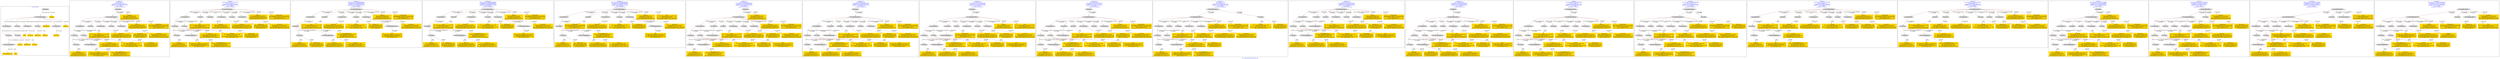 digraph n0 {
fontcolor="blue"
remincross="true"
label="s14-s-california-african-american.json"
subgraph cluster_0 {
label="1-correct model"
n2[style="filled",color="white",fillcolor="lightgray",label="E12_Production1"];
n3[style="filled",color="white",fillcolor="lightgray",label="E39_Actor1"];
n4[style="filled",color="white",fillcolor="lightgray",label="E55_Type1"];
n5[style="filled",color="white",fillcolor="lightgray",label="E22_Man-Made_Object1"];
n6[style="filled",color="white",fillcolor="lightgray",label="E35_Title1"];
n7[style="filled",color="white",fillcolor="lightgray",label="E8_Acquisition1"];
n8[style="filled",color="white",fillcolor="lightgray",label="E55_Type2"];
n9[shape="plaintext",style="filled",fillcolor="gold",label="additionalInfo"];
n10[style="filled",color="white",fillcolor="lightgray",label="E54_Dimension1"];
n11[shape="plaintext",style="filled",fillcolor="gold",label="object_uri"];
n12[shape="plaintext",style="filled",fillcolor="gold",label="title"];
n13[style="filled",color="white",fillcolor="lightgray",label="E38_Image1"];
n14[shape="plaintext",style="filled",fillcolor="gold",label="imageUrl"];
n15[style="filled",color="white",fillcolor="lightgray",label="E82_Actor_Appellation1"];
n16[shape="plaintext",style="filled",fillcolor="gold",label="artist_uri"];
n17[shape="plaintext",style="filled",fillcolor="gold",label="dimensions"];
n18[shape="plaintext",style="filled",fillcolor="gold",label="technique_uri"];
n19[shape="plaintext",style="filled",fillcolor="gold",label="technique"];
n20[shape="plaintext",style="filled",fillcolor="gold",label="ethnicity_uri"];
n21[shape="plaintext",style="filled",fillcolor="gold",label="enthnicity"];
n22[shape="plaintext",style="filled",fillcolor="gold",label="artist_appellation_uri"];
n23[shape="plaintext",style="filled",fillcolor="gold",label="artist"];
n24[shape="plaintext",style="filled",fillcolor="gold",label="provenance"];
}
subgraph cluster_1 {
label="candidate 0\nlink coherence:1.0\nnode coherence:1.0\nconfidence:0.38713984132903306\nmapping score:0.5008414855712161\ncost:22.99871\n-precision:0.78-recall:0.82"
n26[style="filled",color="white",fillcolor="lightgray",label="E12_Production1"];
n27[style="filled",color="white",fillcolor="lightgray",label="E21_Person1"];
n28[style="filled",color="white",fillcolor="lightgray",label="E55_Type1"];
n29[style="filled",color="white",fillcolor="lightgray",label="E74_Group1"];
n30[style="filled",color="white",fillcolor="lightgray",label="E82_Actor_Appellation1"];
n31[style="filled",color="white",fillcolor="lightgray",label="E22_Man-Made_Object1"];
n32[style="filled",color="white",fillcolor="lightgray",label="E35_Title1"];
n33[style="filled",color="white",fillcolor="lightgray",label="E54_Dimension1"];
n34[style="filled",color="white",fillcolor="lightgray",label="E55_Type2"];
n35[style="filled",color="white",fillcolor="lightgray",label="E8_Acquisition1"];
n36[style="filled",color="white",fillcolor="lightgray",label="E38_Image1"];
n37[shape="plaintext",style="filled",fillcolor="gold",label="artist_uri\n[E21_Person,classLink,0.466]\n[E82_Actor_Appellation,classLink,0.362]\n[E30_Right,P3_has_note,0.128]\n[E22_Man-Made_Object,P3_has_note,0.043]"];
n38[shape="plaintext",style="filled",fillcolor="gold",label="ethnicity_uri\n[E55_Type,classLink,0.483]\n[E74_Group,classLink,0.276]\n[E57_Material,classLink,0.201]\n[E55_Type,label,0.04]"];
n39[shape="plaintext",style="filled",fillcolor="gold",label="title\n[E22_Man-Made_Object,P3_has_note,0.284]\n[E35_Title,label,0.283]\n[E73_Information_Object,P3_has_note,0.247]\n[E33_Linguistic_Object,P3_has_note,0.186]"];
n40[shape="plaintext",style="filled",fillcolor="gold",label="technique\n[E12_Production,P3_has_note,0.349]\n[E55_Type,label,0.286]\n[E29_Design_or_Procedure,P3_has_note,0.229]\n[E57_Material,label,0.136]"];
n41[shape="plaintext",style="filled",fillcolor="gold",label="technique_uri\n[E55_Type,classLink,0.371]\n[E74_Group,classLink,0.302]\n[E57_Material,classLink,0.275]\n[E55_Type,label,0.052]"];
n42[shape="plaintext",style="filled",fillcolor="gold",label="provenance\n[E8_Acquisition,P3_has_note,0.419]\n[E30_Right,P3_has_note,0.392]\n[E22_Man-Made_Object,P3_has_note,0.102]\n[E33_Linguistic_Object,P3_has_note,0.087]"];
n43[shape="plaintext",style="filled",fillcolor="gold",label="artist\n[E22_Man-Made_Object,P3_has_note,0.292]\n[E82_Actor_Appellation,label,0.242]\n[E73_Information_Object,P3_has_note,0.238]\n[E35_Title,label,0.228]"];
n44[shape="plaintext",style="filled",fillcolor="gold",label="imageUrl\n[E38_Image,classLink,0.351]\n[E39_Actor,classLink,0.281]\n[E78_Collection,classLink,0.199]\n[E22_Man-Made_Object,classLink,0.168]"];
n45[shape="plaintext",style="filled",fillcolor="gold",label="dimensions\n[E54_Dimension,P3_has_note,0.662]\n[E22_Man-Made_Object,P3_has_note,0.131]\n[E73_Information_Object,P3_has_note,0.104]\n[E22_Man-Made_Object,classLink,0.103]"];
n46[shape="plaintext",style="filled",fillcolor="gold",label="object_uri\n[E30_Right,P3_has_note,0.463]\n[E82_Actor_Appellation,label,0.252]\n[E22_Man-Made_Object,classLink,0.154]\n[E8_Acquisition,P3_has_note,0.131]"];
n47[shape="plaintext",style="filled",fillcolor="gold",label="artist_appellation_uri\n[E82_Actor_Appellation,classLink,0.57]\n[E21_Person,classLink,0.411]\n[E30_Right,P3_has_note,0.012]\n[E22_Man-Made_Object,P3_has_note,0.007]"];
n48[shape="plaintext",style="filled",fillcolor="gold",label="enthnicity\n[E74_Group,label,0.411]\n[E74_Group,classLink,0.241]\n[E30_Right,P3_has_note,0.211]\n[E8_Acquisition,P3_has_note,0.137]"];
n49[shape="plaintext",style="filled",fillcolor="gold",label="additionalInfo\n[E22_Man-Made_Object,P3_has_note,0.335]\n[E73_Information_Object,P3_has_note,0.285]\n[E35_Title,label,0.196]\n[E33_Linguistic_Object,P3_has_note,0.184]"];
}
subgraph cluster_2 {
label="candidate 1\nlink coherence:0.9565217391304348\nnode coherence:1.0\nconfidence:0.38713984132903306\nmapping score:0.5008414855712161\ncost:22.99883\n-precision:0.74-recall:0.77"
n51[style="filled",color="white",fillcolor="lightgray",label="E12_Production1"];
n52[style="filled",color="white",fillcolor="lightgray",label="E21_Person1"];
n53[style="filled",color="white",fillcolor="lightgray",label="E55_Type1"];
n54[style="filled",color="white",fillcolor="lightgray",label="E74_Group1"];
n55[style="filled",color="white",fillcolor="lightgray",label="E82_Actor_Appellation1"];
n56[style="filled",color="white",fillcolor="lightgray",label="E22_Man-Made_Object1"];
n57[style="filled",color="white",fillcolor="lightgray",label="E35_Title1"];
n58[style="filled",color="white",fillcolor="lightgray",label="E38_Image1"];
n59[style="filled",color="white",fillcolor="lightgray",label="E54_Dimension1"];
n60[style="filled",color="white",fillcolor="lightgray",label="E55_Type2"];
n61[style="filled",color="white",fillcolor="lightgray",label="E8_Acquisition1"];
n62[shape="plaintext",style="filled",fillcolor="gold",label="artist_uri\n[E21_Person,classLink,0.466]\n[E82_Actor_Appellation,classLink,0.362]\n[E30_Right,P3_has_note,0.128]\n[E22_Man-Made_Object,P3_has_note,0.043]"];
n63[shape="plaintext",style="filled",fillcolor="gold",label="ethnicity_uri\n[E55_Type,classLink,0.483]\n[E74_Group,classLink,0.276]\n[E57_Material,classLink,0.201]\n[E55_Type,label,0.04]"];
n64[shape="plaintext",style="filled",fillcolor="gold",label="title\n[E22_Man-Made_Object,P3_has_note,0.284]\n[E35_Title,label,0.283]\n[E73_Information_Object,P3_has_note,0.247]\n[E33_Linguistic_Object,P3_has_note,0.186]"];
n65[shape="plaintext",style="filled",fillcolor="gold",label="technique\n[E12_Production,P3_has_note,0.349]\n[E55_Type,label,0.286]\n[E29_Design_or_Procedure,P3_has_note,0.229]\n[E57_Material,label,0.136]"];
n66[shape="plaintext",style="filled",fillcolor="gold",label="technique_uri\n[E55_Type,classLink,0.371]\n[E74_Group,classLink,0.302]\n[E57_Material,classLink,0.275]\n[E55_Type,label,0.052]"];
n67[shape="plaintext",style="filled",fillcolor="gold",label="provenance\n[E8_Acquisition,P3_has_note,0.419]\n[E30_Right,P3_has_note,0.392]\n[E22_Man-Made_Object,P3_has_note,0.102]\n[E33_Linguistic_Object,P3_has_note,0.087]"];
n68[shape="plaintext",style="filled",fillcolor="gold",label="artist\n[E22_Man-Made_Object,P3_has_note,0.292]\n[E82_Actor_Appellation,label,0.242]\n[E73_Information_Object,P3_has_note,0.238]\n[E35_Title,label,0.228]"];
n69[shape="plaintext",style="filled",fillcolor="gold",label="imageUrl\n[E38_Image,classLink,0.351]\n[E39_Actor,classLink,0.281]\n[E78_Collection,classLink,0.199]\n[E22_Man-Made_Object,classLink,0.168]"];
n70[shape="plaintext",style="filled",fillcolor="gold",label="dimensions\n[E54_Dimension,P3_has_note,0.662]\n[E22_Man-Made_Object,P3_has_note,0.131]\n[E73_Information_Object,P3_has_note,0.104]\n[E22_Man-Made_Object,classLink,0.103]"];
n71[shape="plaintext",style="filled",fillcolor="gold",label="object_uri\n[E30_Right,P3_has_note,0.463]\n[E82_Actor_Appellation,label,0.252]\n[E22_Man-Made_Object,classLink,0.154]\n[E8_Acquisition,P3_has_note,0.131]"];
n72[shape="plaintext",style="filled",fillcolor="gold",label="artist_appellation_uri\n[E82_Actor_Appellation,classLink,0.57]\n[E21_Person,classLink,0.411]\n[E30_Right,P3_has_note,0.012]\n[E22_Man-Made_Object,P3_has_note,0.007]"];
n73[shape="plaintext",style="filled",fillcolor="gold",label="enthnicity\n[E74_Group,label,0.411]\n[E74_Group,classLink,0.241]\n[E30_Right,P3_has_note,0.211]\n[E8_Acquisition,P3_has_note,0.137]"];
n74[shape="plaintext",style="filled",fillcolor="gold",label="additionalInfo\n[E22_Man-Made_Object,P3_has_note,0.335]\n[E73_Information_Object,P3_has_note,0.285]\n[E35_Title,label,0.196]\n[E33_Linguistic_Object,P3_has_note,0.184]"];
}
subgraph cluster_3 {
label="candidate 10\nlink coherence:0.9090909090909091\nnode coherence:0.9090909090909091\nconfidence:0.35481803669376616\nmapping score:0.47258503321027634\ncost:220.008922\n-precision:0.41-recall:0.41"
n76[style="filled",color="white",fillcolor="lightgray",label="E12_Production1"];
n77[style="filled",color="white",fillcolor="lightgray",label="E21_Person1"];
n78[style="filled",color="white",fillcolor="lightgray",label="E74_Group1"];
n79[style="filled",color="white",fillcolor="lightgray",label="E82_Actor_Appellation1"];
n80[style="filled",color="white",fillcolor="lightgray",label="E22_Man-Made_Object1"];
n81[style="filled",color="white",fillcolor="lightgray",label="E35_Title1"];
n82[style="filled",color="white",fillcolor="lightgray",label="E54_Dimension1"];
n83[style="filled",color="white",fillcolor="lightgray",label="E55_Type2"];
n84[style="filled",color="white",fillcolor="lightgray",label="E8_Acquisition1"];
n85[style="filled",color="white",fillcolor="lightgray",label="E73_Information_Object1"];
n86[shape="plaintext",style="filled",fillcolor="gold",label="technique\n[E12_Production,P3_has_note,0.349]\n[E55_Type,label,0.286]\n[E29_Design_or_Procedure,P3_has_note,0.229]\n[E57_Material,label,0.136]"];
n87[shape="plaintext",style="filled",fillcolor="gold",label="artist_appellation_uri\n[E82_Actor_Appellation,classLink,0.57]\n[E21_Person,classLink,0.411]\n[E30_Right,P3_has_note,0.012]\n[E22_Man-Made_Object,P3_has_note,0.007]"];
n88[shape="plaintext",style="filled",fillcolor="gold",label="ethnicity_uri\n[E55_Type,classLink,0.483]\n[E74_Group,classLink,0.276]\n[E57_Material,classLink,0.201]\n[E55_Type,label,0.04]"];
n89[shape="plaintext",style="filled",fillcolor="gold",label="title\n[E22_Man-Made_Object,P3_has_note,0.284]\n[E35_Title,label,0.283]\n[E73_Information_Object,P3_has_note,0.247]\n[E33_Linguistic_Object,P3_has_note,0.186]"];
n90[shape="plaintext",style="filled",fillcolor="gold",label="provenance\n[E8_Acquisition,P3_has_note,0.419]\n[E30_Right,P3_has_note,0.392]\n[E22_Man-Made_Object,P3_has_note,0.102]\n[E33_Linguistic_Object,P3_has_note,0.087]"];
n91[shape="plaintext",style="filled",fillcolor="gold",label="object_uri\n[E30_Right,P3_has_note,0.463]\n[E82_Actor_Appellation,label,0.252]\n[E22_Man-Made_Object,classLink,0.154]\n[E8_Acquisition,P3_has_note,0.131]"];
n92[shape="plaintext",style="filled",fillcolor="gold",label="dimensions\n[E54_Dimension,P3_has_note,0.662]\n[E22_Man-Made_Object,P3_has_note,0.131]\n[E73_Information_Object,P3_has_note,0.104]\n[E22_Man-Made_Object,classLink,0.103]"];
n93[shape="plaintext",style="filled",fillcolor="gold",label="imageUrl\n[E38_Image,classLink,0.351]\n[E39_Actor,classLink,0.281]\n[E78_Collection,classLink,0.199]\n[E22_Man-Made_Object,classLink,0.168]"];
n94[shape="plaintext",style="filled",fillcolor="gold",label="artist_uri\n[E21_Person,classLink,0.466]\n[E82_Actor_Appellation,classLink,0.362]\n[E30_Right,P3_has_note,0.128]\n[E22_Man-Made_Object,P3_has_note,0.043]"];
n95[shape="plaintext",style="filled",fillcolor="gold",label="artist\n[E22_Man-Made_Object,P3_has_note,0.292]\n[E82_Actor_Appellation,label,0.242]\n[E73_Information_Object,P3_has_note,0.238]\n[E35_Title,label,0.228]"];
n96[shape="plaintext",style="filled",fillcolor="gold",label="enthnicity\n[E74_Group,label,0.411]\n[E74_Group,classLink,0.241]\n[E30_Right,P3_has_note,0.211]\n[E8_Acquisition,P3_has_note,0.137]"];
n97[shape="plaintext",style="filled",fillcolor="gold",label="technique_uri\n[E55_Type,classLink,0.371]\n[E74_Group,classLink,0.302]\n[E57_Material,classLink,0.275]\n[E55_Type,label,0.052]"];
n98[shape="plaintext",style="filled",fillcolor="gold",label="additionalInfo\n[E22_Man-Made_Object,P3_has_note,0.335]\n[E73_Information_Object,P3_has_note,0.285]\n[E35_Title,label,0.196]\n[E33_Linguistic_Object,P3_has_note,0.184]"];
}
subgraph cluster_4 {
label="candidate 11\nlink coherence:0.9090909090909091\nnode coherence:0.9090909090909091\nconfidence:0.34425648904556766\nmapping score:0.46906451732754356\ncost:220.008922\n-precision:0.45-recall:0.45"
n100[style="filled",color="white",fillcolor="lightgray",label="E12_Production1"];
n101[style="filled",color="white",fillcolor="lightgray",label="E21_Person1"];
n102[style="filled",color="white",fillcolor="lightgray",label="E74_Group1"];
n103[style="filled",color="white",fillcolor="lightgray",label="E82_Actor_Appellation1"];
n104[style="filled",color="white",fillcolor="lightgray",label="E22_Man-Made_Object1"];
n105[style="filled",color="white",fillcolor="lightgray",label="E35_Title1"];
n106[style="filled",color="white",fillcolor="lightgray",label="E54_Dimension1"];
n107[style="filled",color="white",fillcolor="lightgray",label="E55_Type2"];
n108[style="filled",color="white",fillcolor="lightgray",label="E8_Acquisition1"];
n109[style="filled",color="white",fillcolor="lightgray",label="E73_Information_Object1"];
n110[shape="plaintext",style="filled",fillcolor="gold",label="technique\n[E12_Production,P3_has_note,0.349]\n[E55_Type,label,0.286]\n[E29_Design_or_Procedure,P3_has_note,0.229]\n[E57_Material,label,0.136]"];
n111[shape="plaintext",style="filled",fillcolor="gold",label="artist_appellation_uri\n[E82_Actor_Appellation,classLink,0.57]\n[E21_Person,classLink,0.411]\n[E30_Right,P3_has_note,0.012]\n[E22_Man-Made_Object,P3_has_note,0.007]"];
n112[shape="plaintext",style="filled",fillcolor="gold",label="technique_uri\n[E55_Type,classLink,0.371]\n[E74_Group,classLink,0.302]\n[E57_Material,classLink,0.275]\n[E55_Type,label,0.052]"];
n113[shape="plaintext",style="filled",fillcolor="gold",label="title\n[E22_Man-Made_Object,P3_has_note,0.284]\n[E35_Title,label,0.283]\n[E73_Information_Object,P3_has_note,0.247]\n[E33_Linguistic_Object,P3_has_note,0.186]"];
n114[shape="plaintext",style="filled",fillcolor="gold",label="provenance\n[E8_Acquisition,P3_has_note,0.419]\n[E30_Right,P3_has_note,0.392]\n[E22_Man-Made_Object,P3_has_note,0.102]\n[E33_Linguistic_Object,P3_has_note,0.087]"];
n115[shape="plaintext",style="filled",fillcolor="gold",label="object_uri\n[E30_Right,P3_has_note,0.463]\n[E82_Actor_Appellation,label,0.252]\n[E22_Man-Made_Object,classLink,0.154]\n[E8_Acquisition,P3_has_note,0.131]"];
n116[shape="plaintext",style="filled",fillcolor="gold",label="dimensions\n[E54_Dimension,P3_has_note,0.662]\n[E22_Man-Made_Object,P3_has_note,0.131]\n[E73_Information_Object,P3_has_note,0.104]\n[E22_Man-Made_Object,classLink,0.103]"];
n117[shape="plaintext",style="filled",fillcolor="gold",label="imageUrl\n[E38_Image,classLink,0.351]\n[E39_Actor,classLink,0.281]\n[E78_Collection,classLink,0.199]\n[E22_Man-Made_Object,classLink,0.168]"];
n118[shape="plaintext",style="filled",fillcolor="gold",label="artist_uri\n[E21_Person,classLink,0.466]\n[E82_Actor_Appellation,classLink,0.362]\n[E30_Right,P3_has_note,0.128]\n[E22_Man-Made_Object,P3_has_note,0.043]"];
n119[shape="plaintext",style="filled",fillcolor="gold",label="artist\n[E22_Man-Made_Object,P3_has_note,0.292]\n[E82_Actor_Appellation,label,0.242]\n[E73_Information_Object,P3_has_note,0.238]\n[E35_Title,label,0.228]"];
n120[shape="plaintext",style="filled",fillcolor="gold",label="enthnicity\n[E74_Group,label,0.411]\n[E74_Group,classLink,0.241]\n[E30_Right,P3_has_note,0.211]\n[E8_Acquisition,P3_has_note,0.137]"];
n121[shape="plaintext",style="filled",fillcolor="gold",label="ethnicity_uri\n[E55_Type,classLink,0.483]\n[E74_Group,classLink,0.276]\n[E57_Material,classLink,0.201]\n[E55_Type,label,0.04]"];
n122[shape="plaintext",style="filled",fillcolor="gold",label="additionalInfo\n[E22_Man-Made_Object,P3_has_note,0.335]\n[E73_Information_Object,P3_has_note,0.285]\n[E35_Title,label,0.196]\n[E33_Linguistic_Object,P3_has_note,0.184]"];
}
subgraph cluster_5 {
label="candidate 12\nlink coherence:0.9090909090909091\nnode coherence:0.9090909090909091\nconfidence:0.3335906907742548\nmapping score:0.4655092512371059\ncost:220.008922\n-precision:0.36-recall:0.36"
n124[style="filled",color="white",fillcolor="lightgray",label="E12_Production1"];
n125[style="filled",color="white",fillcolor="lightgray",label="E21_Person1"];
n126[style="filled",color="white",fillcolor="lightgray",label="E74_Group1"];
n127[style="filled",color="white",fillcolor="lightgray",label="E82_Actor_Appellation1"];
n128[style="filled",color="white",fillcolor="lightgray",label="E22_Man-Made_Object1"];
n129[style="filled",color="white",fillcolor="lightgray",label="E35_Title1"];
n130[style="filled",color="white",fillcolor="lightgray",label="E54_Dimension1"];
n131[style="filled",color="white",fillcolor="lightgray",label="E55_Type2"];
n132[style="filled",color="white",fillcolor="lightgray",label="E8_Acquisition1"];
n133[style="filled",color="white",fillcolor="lightgray",label="E73_Information_Object1"];
n134[shape="plaintext",style="filled",fillcolor="gold",label="technique\n[E12_Production,P3_has_note,0.349]\n[E55_Type,label,0.286]\n[E29_Design_or_Procedure,P3_has_note,0.229]\n[E57_Material,label,0.136]"];
n135[shape="plaintext",style="filled",fillcolor="gold",label="artist_appellation_uri\n[E82_Actor_Appellation,classLink,0.57]\n[E21_Person,classLink,0.411]\n[E30_Right,P3_has_note,0.012]\n[E22_Man-Made_Object,P3_has_note,0.007]"];
n136[shape="plaintext",style="filled",fillcolor="gold",label="technique_uri\n[E55_Type,classLink,0.371]\n[E74_Group,classLink,0.302]\n[E57_Material,classLink,0.275]\n[E55_Type,label,0.052]"];
n137[shape="plaintext",style="filled",fillcolor="gold",label="additionalInfo\n[E22_Man-Made_Object,P3_has_note,0.335]\n[E73_Information_Object,P3_has_note,0.285]\n[E35_Title,label,0.196]\n[E33_Linguistic_Object,P3_has_note,0.184]"];
n138[shape="plaintext",style="filled",fillcolor="gold",label="provenance\n[E8_Acquisition,P3_has_note,0.419]\n[E30_Right,P3_has_note,0.392]\n[E22_Man-Made_Object,P3_has_note,0.102]\n[E33_Linguistic_Object,P3_has_note,0.087]"];
n139[shape="plaintext",style="filled",fillcolor="gold",label="object_uri\n[E30_Right,P3_has_note,0.463]\n[E82_Actor_Appellation,label,0.252]\n[E22_Man-Made_Object,classLink,0.154]\n[E8_Acquisition,P3_has_note,0.131]"];
n140[shape="plaintext",style="filled",fillcolor="gold",label="dimensions\n[E54_Dimension,P3_has_note,0.662]\n[E22_Man-Made_Object,P3_has_note,0.131]\n[E73_Information_Object,P3_has_note,0.104]\n[E22_Man-Made_Object,classLink,0.103]"];
n141[shape="plaintext",style="filled",fillcolor="gold",label="imageUrl\n[E38_Image,classLink,0.351]\n[E39_Actor,classLink,0.281]\n[E78_Collection,classLink,0.199]\n[E22_Man-Made_Object,classLink,0.168]"];
n142[shape="plaintext",style="filled",fillcolor="gold",label="artist_uri\n[E21_Person,classLink,0.466]\n[E82_Actor_Appellation,classLink,0.362]\n[E30_Right,P3_has_note,0.128]\n[E22_Man-Made_Object,P3_has_note,0.043]"];
n143[shape="plaintext",style="filled",fillcolor="gold",label="artist\n[E22_Man-Made_Object,P3_has_note,0.292]\n[E82_Actor_Appellation,label,0.242]\n[E73_Information_Object,P3_has_note,0.238]\n[E35_Title,label,0.228]"];
n144[shape="plaintext",style="filled",fillcolor="gold",label="enthnicity\n[E74_Group,label,0.411]\n[E74_Group,classLink,0.241]\n[E30_Right,P3_has_note,0.211]\n[E8_Acquisition,P3_has_note,0.137]"];
n145[shape="plaintext",style="filled",fillcolor="gold",label="ethnicity_uri\n[E55_Type,classLink,0.483]\n[E74_Group,classLink,0.276]\n[E57_Material,classLink,0.201]\n[E55_Type,label,0.04]"];
n146[shape="plaintext",style="filled",fillcolor="gold",label="title\n[E22_Man-Made_Object,P3_has_note,0.284]\n[E35_Title,label,0.283]\n[E73_Information_Object,P3_has_note,0.247]\n[E33_Linguistic_Object,P3_has_note,0.186]"];
}
subgraph cluster_6 {
label="candidate 13\nlink coherence:0.88\nnode coherence:0.9166666666666666\nconfidence:0.38713984132903306\nmapping score:0.46024319497292554\ncost:24.99871\n-precision:0.68-recall:0.77"
n148[style="filled",color="white",fillcolor="lightgray",label="E12_Production1"];
n149[style="filled",color="white",fillcolor="lightgray",label="E21_Person1"];
n150[style="filled",color="white",fillcolor="lightgray",label="E55_Type1"];
n151[style="filled",color="white",fillcolor="lightgray",label="E74_Group1"];
n152[style="filled",color="white",fillcolor="lightgray",label="E82_Actor_Appellation1"];
n153[style="filled",color="white",fillcolor="lightgray",label="E21_Person2"];
n154[style="filled",color="white",fillcolor="lightgray",label="E82_Actor_Appellation2"];
n155[style="filled",color="white",fillcolor="lightgray",label="E22_Man-Made_Object1"];
n156[style="filled",color="white",fillcolor="lightgray",label="E35_Title1"];
n157[style="filled",color="white",fillcolor="lightgray",label="E54_Dimension1"];
n158[style="filled",color="white",fillcolor="lightgray",label="E55_Type2"];
n159[style="filled",color="white",fillcolor="lightgray",label="E8_Acquisition1"];
n160[style="filled",color="white",fillcolor="lightgray",label="E38_Image1"];
n161[shape="plaintext",style="filled",fillcolor="gold",label="artist_uri\n[E21_Person,classLink,0.466]\n[E82_Actor_Appellation,classLink,0.362]\n[E30_Right,P3_has_note,0.128]\n[E22_Man-Made_Object,P3_has_note,0.043]"];
n162[shape="plaintext",style="filled",fillcolor="gold",label="ethnicity_uri\n[E55_Type,classLink,0.483]\n[E74_Group,classLink,0.276]\n[E57_Material,classLink,0.201]\n[E55_Type,label,0.04]"];
n163[shape="plaintext",style="filled",fillcolor="gold",label="title\n[E22_Man-Made_Object,P3_has_note,0.284]\n[E35_Title,label,0.283]\n[E73_Information_Object,P3_has_note,0.247]\n[E33_Linguistic_Object,P3_has_note,0.186]"];
n164[shape="plaintext",style="filled",fillcolor="gold",label="technique\n[E12_Production,P3_has_note,0.349]\n[E55_Type,label,0.286]\n[E29_Design_or_Procedure,P3_has_note,0.229]\n[E57_Material,label,0.136]"];
n165[shape="plaintext",style="filled",fillcolor="gold",label="technique_uri\n[E55_Type,classLink,0.371]\n[E74_Group,classLink,0.302]\n[E57_Material,classLink,0.275]\n[E55_Type,label,0.052]"];
n166[shape="plaintext",style="filled",fillcolor="gold",label="provenance\n[E8_Acquisition,P3_has_note,0.419]\n[E30_Right,P3_has_note,0.392]\n[E22_Man-Made_Object,P3_has_note,0.102]\n[E33_Linguistic_Object,P3_has_note,0.087]"];
n167[shape="plaintext",style="filled",fillcolor="gold",label="imageUrl\n[E38_Image,classLink,0.351]\n[E39_Actor,classLink,0.281]\n[E78_Collection,classLink,0.199]\n[E22_Man-Made_Object,classLink,0.168]"];
n168[shape="plaintext",style="filled",fillcolor="gold",label="dimensions\n[E54_Dimension,P3_has_note,0.662]\n[E22_Man-Made_Object,P3_has_note,0.131]\n[E73_Information_Object,P3_has_note,0.104]\n[E22_Man-Made_Object,classLink,0.103]"];
n169[shape="plaintext",style="filled",fillcolor="gold",label="object_uri\n[E30_Right,P3_has_note,0.463]\n[E82_Actor_Appellation,label,0.252]\n[E22_Man-Made_Object,classLink,0.154]\n[E8_Acquisition,P3_has_note,0.131]"];
n170[shape="plaintext",style="filled",fillcolor="gold",label="artist_appellation_uri\n[E82_Actor_Appellation,classLink,0.57]\n[E21_Person,classLink,0.411]\n[E30_Right,P3_has_note,0.012]\n[E22_Man-Made_Object,P3_has_note,0.007]"];
n171[shape="plaintext",style="filled",fillcolor="gold",label="artist\n[E22_Man-Made_Object,P3_has_note,0.292]\n[E82_Actor_Appellation,label,0.242]\n[E73_Information_Object,P3_has_note,0.238]\n[E35_Title,label,0.228]"];
n172[shape="plaintext",style="filled",fillcolor="gold",label="enthnicity\n[E74_Group,label,0.411]\n[E74_Group,classLink,0.241]\n[E30_Right,P3_has_note,0.211]\n[E8_Acquisition,P3_has_note,0.137]"];
n173[shape="plaintext",style="filled",fillcolor="gold",label="additionalInfo\n[E22_Man-Made_Object,P3_has_note,0.335]\n[E73_Information_Object,P3_has_note,0.285]\n[E35_Title,label,0.196]\n[E33_Linguistic_Object,P3_has_note,0.184]"];
}
subgraph cluster_7 {
label="candidate 14\nlink coherence:0.88\nnode coherence:0.9130434782608695\nconfidence:0.36039897686172545\nmapping score:0.46294235683573676\ncost:24.99871\n-precision:0.6-recall:0.68"
n175[style="filled",color="white",fillcolor="lightgray",label="E12_Production1"];
n176[style="filled",color="white",fillcolor="lightgray",label="E21_Person1"];
n177[style="filled",color="white",fillcolor="lightgray",label="E55_Type1"];
n178[style="filled",color="white",fillcolor="lightgray",label="E74_Group1"];
n179[style="filled",color="white",fillcolor="lightgray",label="E82_Actor_Appellation1"];
n180[style="filled",color="white",fillcolor="lightgray",label="E21_Person2"];
n181[style="filled",color="white",fillcolor="lightgray",label="E82_Actor_Appellation2"];
n182[style="filled",color="white",fillcolor="lightgray",label="E22_Man-Made_Object1"];
n183[style="filled",color="white",fillcolor="lightgray",label="E35_Title1"];
n184[style="filled",color="white",fillcolor="lightgray",label="E54_Dimension1"];
n185[style="filled",color="white",fillcolor="lightgray",label="E55_Type2"];
n186[style="filled",color="white",fillcolor="lightgray",label="E8_Acquisition1"];
n187[style="filled",color="white",fillcolor="lightgray",label="E38_Image1"];
n188[shape="plaintext",style="filled",fillcolor="gold",label="artist_appellation_uri\n[E82_Actor_Appellation,classLink,0.57]\n[E21_Person,classLink,0.411]\n[E30_Right,P3_has_note,0.012]\n[E22_Man-Made_Object,P3_has_note,0.007]"];
n189[shape="plaintext",style="filled",fillcolor="gold",label="ethnicity_uri\n[E55_Type,classLink,0.483]\n[E74_Group,classLink,0.276]\n[E57_Material,classLink,0.201]\n[E55_Type,label,0.04]"];
n190[shape="plaintext",style="filled",fillcolor="gold",label="title\n[E22_Man-Made_Object,P3_has_note,0.284]\n[E35_Title,label,0.283]\n[E73_Information_Object,P3_has_note,0.247]\n[E33_Linguistic_Object,P3_has_note,0.186]"];
n191[shape="plaintext",style="filled",fillcolor="gold",label="technique\n[E12_Production,P3_has_note,0.349]\n[E55_Type,label,0.286]\n[E29_Design_or_Procedure,P3_has_note,0.229]\n[E57_Material,label,0.136]"];
n192[shape="plaintext",style="filled",fillcolor="gold",label="technique_uri\n[E55_Type,classLink,0.371]\n[E74_Group,classLink,0.302]\n[E57_Material,classLink,0.275]\n[E55_Type,label,0.052]"];
n193[shape="plaintext",style="filled",fillcolor="gold",label="provenance\n[E8_Acquisition,P3_has_note,0.419]\n[E30_Right,P3_has_note,0.392]\n[E22_Man-Made_Object,P3_has_note,0.102]\n[E33_Linguistic_Object,P3_has_note,0.087]"];
n194[shape="plaintext",style="filled",fillcolor="gold",label="object_uri\n[E30_Right,P3_has_note,0.463]\n[E82_Actor_Appellation,label,0.252]\n[E22_Man-Made_Object,classLink,0.154]\n[E8_Acquisition,P3_has_note,0.131]"];
n195[shape="plaintext",style="filled",fillcolor="gold",label="dimensions\n[E54_Dimension,P3_has_note,0.662]\n[E22_Man-Made_Object,P3_has_note,0.131]\n[E73_Information_Object,P3_has_note,0.104]\n[E22_Man-Made_Object,classLink,0.103]"];
n196[shape="plaintext",style="filled",fillcolor="gold",label="imageUrl\n[E38_Image,classLink,0.351]\n[E39_Actor,classLink,0.281]\n[E78_Collection,classLink,0.199]\n[E22_Man-Made_Object,classLink,0.168]"];
n197[shape="plaintext",style="filled",fillcolor="gold",label="artist_uri\n[E21_Person,classLink,0.466]\n[E82_Actor_Appellation,classLink,0.362]\n[E30_Right,P3_has_note,0.128]\n[E22_Man-Made_Object,P3_has_note,0.043]"];
n198[shape="plaintext",style="filled",fillcolor="gold",label="artist\n[E22_Man-Made_Object,P3_has_note,0.292]\n[E82_Actor_Appellation,label,0.242]\n[E73_Information_Object,P3_has_note,0.238]\n[E35_Title,label,0.228]"];
n199[shape="plaintext",style="filled",fillcolor="gold",label="enthnicity\n[E74_Group,label,0.411]\n[E74_Group,classLink,0.241]\n[E30_Right,P3_has_note,0.211]\n[E8_Acquisition,P3_has_note,0.137]"];
n200[shape="plaintext",style="filled",fillcolor="gold",label="additionalInfo\n[E22_Man-Made_Object,P3_has_note,0.335]\n[E73_Information_Object,P3_has_note,0.285]\n[E35_Title,label,0.196]\n[E33_Linguistic_Object,P3_has_note,0.184]"];
}
subgraph cluster_8 {
label="candidate 15\nlink coherence:0.88\nnode coherence:0.9130434782608695\nconfidence:0.3497331785904126\nmapping score:0.4593870907452992\ncost:24.99871\n-precision:0.52-recall:0.59"
n202[style="filled",color="white",fillcolor="lightgray",label="E12_Production1"];
n203[style="filled",color="white",fillcolor="lightgray",label="E21_Person1"];
n204[style="filled",color="white",fillcolor="lightgray",label="E55_Type1"];
n205[style="filled",color="white",fillcolor="lightgray",label="E74_Group1"];
n206[style="filled",color="white",fillcolor="lightgray",label="E82_Actor_Appellation1"];
n207[style="filled",color="white",fillcolor="lightgray",label="E21_Person2"];
n208[style="filled",color="white",fillcolor="lightgray",label="E82_Actor_Appellation2"];
n209[style="filled",color="white",fillcolor="lightgray",label="E22_Man-Made_Object1"];
n210[style="filled",color="white",fillcolor="lightgray",label="E35_Title1"];
n211[style="filled",color="white",fillcolor="lightgray",label="E54_Dimension1"];
n212[style="filled",color="white",fillcolor="lightgray",label="E55_Type2"];
n213[style="filled",color="white",fillcolor="lightgray",label="E8_Acquisition1"];
n214[style="filled",color="white",fillcolor="lightgray",label="E38_Image1"];
n215[shape="plaintext",style="filled",fillcolor="gold",label="artist_appellation_uri\n[E82_Actor_Appellation,classLink,0.57]\n[E21_Person,classLink,0.411]\n[E30_Right,P3_has_note,0.012]\n[E22_Man-Made_Object,P3_has_note,0.007]"];
n216[shape="plaintext",style="filled",fillcolor="gold",label="ethnicity_uri\n[E55_Type,classLink,0.483]\n[E74_Group,classLink,0.276]\n[E57_Material,classLink,0.201]\n[E55_Type,label,0.04]"];
n217[shape="plaintext",style="filled",fillcolor="gold",label="additionalInfo\n[E22_Man-Made_Object,P3_has_note,0.335]\n[E73_Information_Object,P3_has_note,0.285]\n[E35_Title,label,0.196]\n[E33_Linguistic_Object,P3_has_note,0.184]"];
n218[shape="plaintext",style="filled",fillcolor="gold",label="technique\n[E12_Production,P3_has_note,0.349]\n[E55_Type,label,0.286]\n[E29_Design_or_Procedure,P3_has_note,0.229]\n[E57_Material,label,0.136]"];
n219[shape="plaintext",style="filled",fillcolor="gold",label="technique_uri\n[E55_Type,classLink,0.371]\n[E74_Group,classLink,0.302]\n[E57_Material,classLink,0.275]\n[E55_Type,label,0.052]"];
n220[shape="plaintext",style="filled",fillcolor="gold",label="provenance\n[E8_Acquisition,P3_has_note,0.419]\n[E30_Right,P3_has_note,0.392]\n[E22_Man-Made_Object,P3_has_note,0.102]\n[E33_Linguistic_Object,P3_has_note,0.087]"];
n221[shape="plaintext",style="filled",fillcolor="gold",label="object_uri\n[E30_Right,P3_has_note,0.463]\n[E82_Actor_Appellation,label,0.252]\n[E22_Man-Made_Object,classLink,0.154]\n[E8_Acquisition,P3_has_note,0.131]"];
n222[shape="plaintext",style="filled",fillcolor="gold",label="dimensions\n[E54_Dimension,P3_has_note,0.662]\n[E22_Man-Made_Object,P3_has_note,0.131]\n[E73_Information_Object,P3_has_note,0.104]\n[E22_Man-Made_Object,classLink,0.103]"];
n223[shape="plaintext",style="filled",fillcolor="gold",label="imageUrl\n[E38_Image,classLink,0.351]\n[E39_Actor,classLink,0.281]\n[E78_Collection,classLink,0.199]\n[E22_Man-Made_Object,classLink,0.168]"];
n224[shape="plaintext",style="filled",fillcolor="gold",label="artist_uri\n[E21_Person,classLink,0.466]\n[E82_Actor_Appellation,classLink,0.362]\n[E30_Right,P3_has_note,0.128]\n[E22_Man-Made_Object,P3_has_note,0.043]"];
n225[shape="plaintext",style="filled",fillcolor="gold",label="artist\n[E22_Man-Made_Object,P3_has_note,0.292]\n[E82_Actor_Appellation,label,0.242]\n[E73_Information_Object,P3_has_note,0.238]\n[E35_Title,label,0.228]"];
n226[shape="plaintext",style="filled",fillcolor="gold",label="enthnicity\n[E74_Group,label,0.411]\n[E74_Group,classLink,0.241]\n[E30_Right,P3_has_note,0.211]\n[E8_Acquisition,P3_has_note,0.137]"];
n227[shape="plaintext",style="filled",fillcolor="gold",label="title\n[E22_Man-Made_Object,P3_has_note,0.284]\n[E35_Title,label,0.283]\n[E73_Information_Object,P3_has_note,0.247]\n[E33_Linguistic_Object,P3_has_note,0.186]"];
}
subgraph cluster_9 {
label="candidate 16\nlink coherence:0.88\nnode coherence:0.9130434782608695\nconfidence:0.3473045761171512\nmapping score:0.4585775565875454\ncost:24.99871\n-precision:0.6-recall:0.68"
n229[style="filled",color="white",fillcolor="lightgray",label="E12_Production1"];
n230[style="filled",color="white",fillcolor="lightgray",label="E21_Person1"];
n231[style="filled",color="white",fillcolor="lightgray",label="E55_Type1"];
n232[style="filled",color="white",fillcolor="lightgray",label="E74_Group1"];
n233[style="filled",color="white",fillcolor="lightgray",label="E82_Actor_Appellation1"];
n234[style="filled",color="white",fillcolor="lightgray",label="E21_Person2"];
n235[style="filled",color="white",fillcolor="lightgray",label="E82_Actor_Appellation2"];
n236[style="filled",color="white",fillcolor="lightgray",label="E22_Man-Made_Object1"];
n237[style="filled",color="white",fillcolor="lightgray",label="E35_Title1"];
n238[style="filled",color="white",fillcolor="lightgray",label="E54_Dimension1"];
n239[style="filled",color="white",fillcolor="lightgray",label="E55_Type2"];
n240[style="filled",color="white",fillcolor="lightgray",label="E8_Acquisition1"];
n241[style="filled",color="white",fillcolor="lightgray",label="E38_Image1"];
n242[shape="plaintext",style="filled",fillcolor="gold",label="artist_appellation_uri\n[E82_Actor_Appellation,classLink,0.57]\n[E21_Person,classLink,0.411]\n[E30_Right,P3_has_note,0.012]\n[E22_Man-Made_Object,P3_has_note,0.007]"];
n243[shape="plaintext",style="filled",fillcolor="gold",label="ethnicity_uri\n[E55_Type,classLink,0.483]\n[E74_Group,classLink,0.276]\n[E57_Material,classLink,0.201]\n[E55_Type,label,0.04]"];
n244[shape="plaintext",style="filled",fillcolor="gold",label="title\n[E22_Man-Made_Object,P3_has_note,0.284]\n[E35_Title,label,0.283]\n[E73_Information_Object,P3_has_note,0.247]\n[E33_Linguistic_Object,P3_has_note,0.186]"];
n245[shape="plaintext",style="filled",fillcolor="gold",label="technique\n[E12_Production,P3_has_note,0.349]\n[E55_Type,label,0.286]\n[E29_Design_or_Procedure,P3_has_note,0.229]\n[E57_Material,label,0.136]"];
n246[shape="plaintext",style="filled",fillcolor="gold",label="technique_uri\n[E55_Type,classLink,0.371]\n[E74_Group,classLink,0.302]\n[E57_Material,classLink,0.275]\n[E55_Type,label,0.052]"];
n247[shape="plaintext",style="filled",fillcolor="gold",label="provenance\n[E8_Acquisition,P3_has_note,0.419]\n[E30_Right,P3_has_note,0.392]\n[E22_Man-Made_Object,P3_has_note,0.102]\n[E33_Linguistic_Object,P3_has_note,0.087]"];
n248[shape="plaintext",style="filled",fillcolor="gold",label="object_uri\n[E30_Right,P3_has_note,0.463]\n[E82_Actor_Appellation,label,0.252]\n[E22_Man-Made_Object,classLink,0.154]\n[E8_Acquisition,P3_has_note,0.131]"];
n249[shape="plaintext",style="filled",fillcolor="gold",label="dimensions\n[E54_Dimension,P3_has_note,0.662]\n[E22_Man-Made_Object,P3_has_note,0.131]\n[E73_Information_Object,P3_has_note,0.104]\n[E22_Man-Made_Object,classLink,0.103]"];
n250[shape="plaintext",style="filled",fillcolor="gold",label="imageUrl\n[E38_Image,classLink,0.351]\n[E39_Actor,classLink,0.281]\n[E78_Collection,classLink,0.199]\n[E22_Man-Made_Object,classLink,0.168]"];
n251[shape="plaintext",style="filled",fillcolor="gold",label="artist_uri\n[E21_Person,classLink,0.466]\n[E82_Actor_Appellation,classLink,0.362]\n[E30_Right,P3_has_note,0.128]\n[E22_Man-Made_Object,P3_has_note,0.043]"];
n252[shape="plaintext",style="filled",fillcolor="gold",label="artist\n[E22_Man-Made_Object,P3_has_note,0.292]\n[E82_Actor_Appellation,label,0.242]\n[E73_Information_Object,P3_has_note,0.238]\n[E35_Title,label,0.228]"];
n253[shape="plaintext",style="filled",fillcolor="gold",label="enthnicity\n[E74_Group,label,0.411]\n[E74_Group,classLink,0.241]\n[E30_Right,P3_has_note,0.211]\n[E8_Acquisition,P3_has_note,0.137]"];
n254[shape="plaintext",style="filled",fillcolor="gold",label="additionalInfo\n[E22_Man-Made_Object,P3_has_note,0.335]\n[E73_Information_Object,P3_has_note,0.285]\n[E35_Title,label,0.196]\n[E33_Linguistic_Object,P3_has_note,0.184]"];
}
subgraph cluster_10 {
label="candidate 17\nlink coherence:0.875\nnode coherence:1.0\nconfidence:0.38713984132903306\nmapping score:0.5008414855712161\ncost:23.99882\n-precision:0.62-recall:0.68"
n256[style="filled",color="white",fillcolor="lightgray",label="E12_Production1"];
n257[style="filled",color="white",fillcolor="lightgray",label="E21_Person1"];
n258[style="filled",color="white",fillcolor="lightgray",label="E55_Type1"];
n259[style="filled",color="white",fillcolor="lightgray",label="E74_Group1"];
n260[style="filled",color="white",fillcolor="lightgray",label="E82_Actor_Appellation1"];
n261[style="filled",color="white",fillcolor="lightgray",label="E22_Man-Made_Object1"];
n262[style="filled",color="white",fillcolor="lightgray",label="E35_Title1"];
n263[style="filled",color="white",fillcolor="lightgray",label="E38_Image1"];
n264[style="filled",color="white",fillcolor="lightgray",label="E54_Dimension1"];
n265[style="filled",color="white",fillcolor="lightgray",label="E8_Acquisition1"];
n266[style="filled",color="white",fillcolor="lightgray",label="E33_Linguistic_Object2"];
n267[style="filled",color="white",fillcolor="lightgray",label="E55_Type2"];
n268[shape="plaintext",style="filled",fillcolor="gold",label="technique\n[E12_Production,P3_has_note,0.349]\n[E55_Type,label,0.286]\n[E29_Design_or_Procedure,P3_has_note,0.229]\n[E57_Material,label,0.136]"];
n269[shape="plaintext",style="filled",fillcolor="gold",label="artist_uri\n[E21_Person,classLink,0.466]\n[E82_Actor_Appellation,classLink,0.362]\n[E30_Right,P3_has_note,0.128]\n[E22_Man-Made_Object,P3_has_note,0.043]"];
n270[shape="plaintext",style="filled",fillcolor="gold",label="technique_uri\n[E55_Type,classLink,0.371]\n[E74_Group,classLink,0.302]\n[E57_Material,classLink,0.275]\n[E55_Type,label,0.052]"];
n271[shape="plaintext",style="filled",fillcolor="gold",label="title\n[E22_Man-Made_Object,P3_has_note,0.284]\n[E35_Title,label,0.283]\n[E73_Information_Object,P3_has_note,0.247]\n[E33_Linguistic_Object,P3_has_note,0.186]"];
n272[shape="plaintext",style="filled",fillcolor="gold",label="ethnicity_uri\n[E55_Type,classLink,0.483]\n[E74_Group,classLink,0.276]\n[E57_Material,classLink,0.201]\n[E55_Type,label,0.04]"];
n273[shape="plaintext",style="filled",fillcolor="gold",label="provenance\n[E8_Acquisition,P3_has_note,0.419]\n[E30_Right,P3_has_note,0.392]\n[E22_Man-Made_Object,P3_has_note,0.102]\n[E33_Linguistic_Object,P3_has_note,0.087]"];
n274[shape="plaintext",style="filled",fillcolor="gold",label="artist\n[E22_Man-Made_Object,P3_has_note,0.292]\n[E82_Actor_Appellation,label,0.242]\n[E73_Information_Object,P3_has_note,0.238]\n[E35_Title,label,0.228]"];
n275[shape="plaintext",style="filled",fillcolor="gold",label="imageUrl\n[E38_Image,classLink,0.351]\n[E39_Actor,classLink,0.281]\n[E78_Collection,classLink,0.199]\n[E22_Man-Made_Object,classLink,0.168]"];
n276[shape="plaintext",style="filled",fillcolor="gold",label="dimensions\n[E54_Dimension,P3_has_note,0.662]\n[E22_Man-Made_Object,P3_has_note,0.131]\n[E73_Information_Object,P3_has_note,0.104]\n[E22_Man-Made_Object,classLink,0.103]"];
n277[shape="plaintext",style="filled",fillcolor="gold",label="object_uri\n[E30_Right,P3_has_note,0.463]\n[E82_Actor_Appellation,label,0.252]\n[E22_Man-Made_Object,classLink,0.154]\n[E8_Acquisition,P3_has_note,0.131]"];
n278[shape="plaintext",style="filled",fillcolor="gold",label="artist_appellation_uri\n[E82_Actor_Appellation,classLink,0.57]\n[E21_Person,classLink,0.411]\n[E30_Right,P3_has_note,0.012]\n[E22_Man-Made_Object,P3_has_note,0.007]"];
n279[shape="plaintext",style="filled",fillcolor="gold",label="enthnicity\n[E74_Group,label,0.411]\n[E74_Group,classLink,0.241]\n[E30_Right,P3_has_note,0.211]\n[E8_Acquisition,P3_has_note,0.137]"];
n280[shape="plaintext",style="filled",fillcolor="gold",label="additionalInfo\n[E22_Man-Made_Object,P3_has_note,0.335]\n[E73_Information_Object,P3_has_note,0.285]\n[E35_Title,label,0.196]\n[E33_Linguistic_Object,P3_has_note,0.184]"];
}
subgraph cluster_11 {
label="candidate 18\nlink coherence:0.875\nnode coherence:0.9130434782608695\nconfidence:0.36039897686172545\nmapping score:0.46294235683573676\ncost:23.99883\n-precision:0.58-recall:0.64"
n282[style="filled",color="white",fillcolor="lightgray",label="E12_Production1"];
n283[style="filled",color="white",fillcolor="lightgray",label="E21_Person1"];
n284[style="filled",color="white",fillcolor="lightgray",label="E55_Type1"];
n285[style="filled",color="white",fillcolor="lightgray",label="E74_Group1"];
n286[style="filled",color="white",fillcolor="lightgray",label="E82_Actor_Appellation1"];
n287[style="filled",color="white",fillcolor="lightgray",label="E21_Person2"];
n288[style="filled",color="white",fillcolor="lightgray",label="E82_Actor_Appellation2"];
n289[style="filled",color="white",fillcolor="lightgray",label="E22_Man-Made_Object1"];
n290[style="filled",color="white",fillcolor="lightgray",label="E35_Title1"];
n291[style="filled",color="white",fillcolor="lightgray",label="E54_Dimension1"];
n292[style="filled",color="white",fillcolor="lightgray",label="E55_Type2"];
n293[style="filled",color="white",fillcolor="lightgray",label="E8_Acquisition1"];
n294[shape="plaintext",style="filled",fillcolor="gold",label="artist_appellation_uri\n[E82_Actor_Appellation,classLink,0.57]\n[E21_Person,classLink,0.411]\n[E30_Right,P3_has_note,0.012]\n[E22_Man-Made_Object,P3_has_note,0.007]"];
n295[shape="plaintext",style="filled",fillcolor="gold",label="ethnicity_uri\n[E55_Type,classLink,0.483]\n[E74_Group,classLink,0.276]\n[E57_Material,classLink,0.201]\n[E55_Type,label,0.04]"];
n296[shape="plaintext",style="filled",fillcolor="gold",label="title\n[E22_Man-Made_Object,P3_has_note,0.284]\n[E35_Title,label,0.283]\n[E73_Information_Object,P3_has_note,0.247]\n[E33_Linguistic_Object,P3_has_note,0.186]"];
n297[shape="plaintext",style="filled",fillcolor="gold",label="technique\n[E12_Production,P3_has_note,0.349]\n[E55_Type,label,0.286]\n[E29_Design_or_Procedure,P3_has_note,0.229]\n[E57_Material,label,0.136]"];
n298[shape="plaintext",style="filled",fillcolor="gold",label="technique_uri\n[E55_Type,classLink,0.371]\n[E74_Group,classLink,0.302]\n[E57_Material,classLink,0.275]\n[E55_Type,label,0.052]"];
n299[shape="plaintext",style="filled",fillcolor="gold",label="provenance\n[E8_Acquisition,P3_has_note,0.419]\n[E30_Right,P3_has_note,0.392]\n[E22_Man-Made_Object,P3_has_note,0.102]\n[E33_Linguistic_Object,P3_has_note,0.087]"];
n300[shape="plaintext",style="filled",fillcolor="gold",label="object_uri\n[E30_Right,P3_has_note,0.463]\n[E82_Actor_Appellation,label,0.252]\n[E22_Man-Made_Object,classLink,0.154]\n[E8_Acquisition,P3_has_note,0.131]"];
n301[shape="plaintext",style="filled",fillcolor="gold",label="dimensions\n[E54_Dimension,P3_has_note,0.662]\n[E22_Man-Made_Object,P3_has_note,0.131]\n[E73_Information_Object,P3_has_note,0.104]\n[E22_Man-Made_Object,classLink,0.103]"];
n302[shape="plaintext",style="filled",fillcolor="gold",label="imageUrl\n[E38_Image,classLink,0.351]\n[E39_Actor,classLink,0.281]\n[E78_Collection,classLink,0.199]\n[E22_Man-Made_Object,classLink,0.168]"];
n303[shape="plaintext",style="filled",fillcolor="gold",label="artist_uri\n[E21_Person,classLink,0.466]\n[E82_Actor_Appellation,classLink,0.362]\n[E30_Right,P3_has_note,0.128]\n[E22_Man-Made_Object,P3_has_note,0.043]"];
n304[shape="plaintext",style="filled",fillcolor="gold",label="artist\n[E22_Man-Made_Object,P3_has_note,0.292]\n[E82_Actor_Appellation,label,0.242]\n[E73_Information_Object,P3_has_note,0.238]\n[E35_Title,label,0.228]"];
n305[shape="plaintext",style="filled",fillcolor="gold",label="enthnicity\n[E74_Group,label,0.411]\n[E74_Group,classLink,0.241]\n[E30_Right,P3_has_note,0.211]\n[E8_Acquisition,P3_has_note,0.137]"];
n306[shape="plaintext",style="filled",fillcolor="gold",label="additionalInfo\n[E22_Man-Made_Object,P3_has_note,0.335]\n[E73_Information_Object,P3_has_note,0.285]\n[E35_Title,label,0.196]\n[E33_Linguistic_Object,P3_has_note,0.184]"];
}
subgraph cluster_12 {
label="candidate 19\nlink coherence:0.875\nnode coherence:0.9090909090909091\nconfidence:0.3550637591102672\nmapping score:0.4726669406824433\ncost:23.99875\n-precision:0.5-recall:0.55"
n308[style="filled",color="white",fillcolor="lightgray",label="E12_Production1"];
n309[style="filled",color="white",fillcolor="lightgray",label="E21_Person1"];
n310[style="filled",color="white",fillcolor="lightgray",label="E55_Type1"];
n311[style="filled",color="white",fillcolor="lightgray",label="E74_Group1"];
n312[style="filled",color="white",fillcolor="lightgray",label="E82_Actor_Appellation1"];
n313[style="filled",color="white",fillcolor="lightgray",label="E21_Person2"];
n314[style="filled",color="white",fillcolor="lightgray",label="E82_Actor_Appellation2"];
n315[style="filled",color="white",fillcolor="lightgray",label="E22_Man-Made_Object1"];
n316[style="filled",color="white",fillcolor="lightgray",label="E35_Title1"];
n317[style="filled",color="white",fillcolor="lightgray",label="E54_Dimension1"];
n318[style="filled",color="white",fillcolor="lightgray",label="E8_Acquisition1"];
n319[style="filled",color="white",fillcolor="lightgray",label="E38_Image1"];
n320[shape="plaintext",style="filled",fillcolor="gold",label="artist_appellation_uri\n[E82_Actor_Appellation,classLink,0.57]\n[E21_Person,classLink,0.411]\n[E30_Right,P3_has_note,0.012]\n[E22_Man-Made_Object,P3_has_note,0.007]"];
n321[shape="plaintext",style="filled",fillcolor="gold",label="title\n[E22_Man-Made_Object,P3_has_note,0.284]\n[E35_Title,label,0.283]\n[E73_Information_Object,P3_has_note,0.247]\n[E33_Linguistic_Object,P3_has_note,0.186]"];
n322[shape="plaintext",style="filled",fillcolor="gold",label="technique\n[E12_Production,P3_has_note,0.349]\n[E55_Type,label,0.286]\n[E29_Design_or_Procedure,P3_has_note,0.229]\n[E57_Material,label,0.136]"];
n323[shape="plaintext",style="filled",fillcolor="gold",label="ethnicity_uri\n[E55_Type,classLink,0.483]\n[E74_Group,classLink,0.276]\n[E57_Material,classLink,0.201]\n[E55_Type,label,0.04]"];
n324[shape="plaintext",style="filled",fillcolor="gold",label="provenance\n[E8_Acquisition,P3_has_note,0.419]\n[E30_Right,P3_has_note,0.392]\n[E22_Man-Made_Object,P3_has_note,0.102]\n[E33_Linguistic_Object,P3_has_note,0.087]"];
n325[shape="plaintext",style="filled",fillcolor="gold",label="object_uri\n[E30_Right,P3_has_note,0.463]\n[E82_Actor_Appellation,label,0.252]\n[E22_Man-Made_Object,classLink,0.154]\n[E8_Acquisition,P3_has_note,0.131]"];
n326[shape="plaintext",style="filled",fillcolor="gold",label="dimensions\n[E54_Dimension,P3_has_note,0.662]\n[E22_Man-Made_Object,P3_has_note,0.131]\n[E73_Information_Object,P3_has_note,0.104]\n[E22_Man-Made_Object,classLink,0.103]"];
n327[shape="plaintext",style="filled",fillcolor="gold",label="imageUrl\n[E38_Image,classLink,0.351]\n[E39_Actor,classLink,0.281]\n[E78_Collection,classLink,0.199]\n[E22_Man-Made_Object,classLink,0.168]"];
n328[shape="plaintext",style="filled",fillcolor="gold",label="artist_uri\n[E21_Person,classLink,0.466]\n[E82_Actor_Appellation,classLink,0.362]\n[E30_Right,P3_has_note,0.128]\n[E22_Man-Made_Object,P3_has_note,0.043]"];
n329[shape="plaintext",style="filled",fillcolor="gold",label="artist\n[E22_Man-Made_Object,P3_has_note,0.292]\n[E82_Actor_Appellation,label,0.242]\n[E73_Information_Object,P3_has_note,0.238]\n[E35_Title,label,0.228]"];
n330[shape="plaintext",style="filled",fillcolor="gold",label="enthnicity\n[E74_Group,label,0.411]\n[E74_Group,classLink,0.241]\n[E30_Right,P3_has_note,0.211]\n[E8_Acquisition,P3_has_note,0.137]"];
n331[shape="plaintext",style="filled",fillcolor="gold",label="technique_uri\n[E55_Type,classLink,0.371]\n[E74_Group,classLink,0.302]\n[E57_Material,classLink,0.275]\n[E55_Type,label,0.052]"];
n332[shape="plaintext",style="filled",fillcolor="gold",label="additionalInfo\n[E22_Man-Made_Object,P3_has_note,0.335]\n[E73_Information_Object,P3_has_note,0.285]\n[E35_Title,label,0.196]\n[E33_Linguistic_Object,P3_has_note,0.184]"];
}
subgraph cluster_13 {
label="candidate 2\nlink coherence:0.9166666666666666\nnode coherence:1.0\nconfidence:0.38713984132903306\nmapping score:0.5008414855712161\ncost:23.9988\n-precision:0.71-recall:0.77"
n334[style="filled",color="white",fillcolor="lightgray",label="E12_Production1"];
n335[style="filled",color="white",fillcolor="lightgray",label="E21_Person1"];
n336[style="filled",color="white",fillcolor="lightgray",label="E55_Type1"];
n337[style="filled",color="white",fillcolor="lightgray",label="E74_Group1"];
n338[style="filled",color="white",fillcolor="lightgray",label="E82_Actor_Appellation1"];
n339[style="filled",color="white",fillcolor="lightgray",label="E22_Man-Made_Object1"];
n340[style="filled",color="white",fillcolor="lightgray",label="E35_Title1"];
n341[style="filled",color="white",fillcolor="lightgray",label="E38_Image1"];
n342[style="filled",color="white",fillcolor="lightgray",label="E54_Dimension1"];
n343[style="filled",color="white",fillcolor="lightgray",label="E55_Type2"];
n344[style="filled",color="white",fillcolor="lightgray",label="E8_Acquisition1"];
n345[style="filled",color="white",fillcolor="lightgray",label="E33_Linguistic_Object2"];
n346[shape="plaintext",style="filled",fillcolor="gold",label="artist_uri\n[E21_Person,classLink,0.466]\n[E82_Actor_Appellation,classLink,0.362]\n[E30_Right,P3_has_note,0.128]\n[E22_Man-Made_Object,P3_has_note,0.043]"];
n347[shape="plaintext",style="filled",fillcolor="gold",label="ethnicity_uri\n[E55_Type,classLink,0.483]\n[E74_Group,classLink,0.276]\n[E57_Material,classLink,0.201]\n[E55_Type,label,0.04]"];
n348[shape="plaintext",style="filled",fillcolor="gold",label="title\n[E22_Man-Made_Object,P3_has_note,0.284]\n[E35_Title,label,0.283]\n[E73_Information_Object,P3_has_note,0.247]\n[E33_Linguistic_Object,P3_has_note,0.186]"];
n349[shape="plaintext",style="filled",fillcolor="gold",label="technique\n[E12_Production,P3_has_note,0.349]\n[E55_Type,label,0.286]\n[E29_Design_or_Procedure,P3_has_note,0.229]\n[E57_Material,label,0.136]"];
n350[shape="plaintext",style="filled",fillcolor="gold",label="technique_uri\n[E55_Type,classLink,0.371]\n[E74_Group,classLink,0.302]\n[E57_Material,classLink,0.275]\n[E55_Type,label,0.052]"];
n351[shape="plaintext",style="filled",fillcolor="gold",label="provenance\n[E8_Acquisition,P3_has_note,0.419]\n[E30_Right,P3_has_note,0.392]\n[E22_Man-Made_Object,P3_has_note,0.102]\n[E33_Linguistic_Object,P3_has_note,0.087]"];
n352[shape="plaintext",style="filled",fillcolor="gold",label="artist\n[E22_Man-Made_Object,P3_has_note,0.292]\n[E82_Actor_Appellation,label,0.242]\n[E73_Information_Object,P3_has_note,0.238]\n[E35_Title,label,0.228]"];
n353[shape="plaintext",style="filled",fillcolor="gold",label="imageUrl\n[E38_Image,classLink,0.351]\n[E39_Actor,classLink,0.281]\n[E78_Collection,classLink,0.199]\n[E22_Man-Made_Object,classLink,0.168]"];
n354[shape="plaintext",style="filled",fillcolor="gold",label="dimensions\n[E54_Dimension,P3_has_note,0.662]\n[E22_Man-Made_Object,P3_has_note,0.131]\n[E73_Information_Object,P3_has_note,0.104]\n[E22_Man-Made_Object,classLink,0.103]"];
n355[shape="plaintext",style="filled",fillcolor="gold",label="object_uri\n[E30_Right,P3_has_note,0.463]\n[E82_Actor_Appellation,label,0.252]\n[E22_Man-Made_Object,classLink,0.154]\n[E8_Acquisition,P3_has_note,0.131]"];
n356[shape="plaintext",style="filled",fillcolor="gold",label="artist_appellation_uri\n[E82_Actor_Appellation,classLink,0.57]\n[E21_Person,classLink,0.411]\n[E30_Right,P3_has_note,0.012]\n[E22_Man-Made_Object,P3_has_note,0.007]"];
n357[shape="plaintext",style="filled",fillcolor="gold",label="enthnicity\n[E74_Group,label,0.411]\n[E74_Group,classLink,0.241]\n[E30_Right,P3_has_note,0.211]\n[E8_Acquisition,P3_has_note,0.137]"];
n358[shape="plaintext",style="filled",fillcolor="gold",label="additionalInfo\n[E22_Man-Made_Object,P3_has_note,0.335]\n[E73_Information_Object,P3_has_note,0.285]\n[E35_Title,label,0.196]\n[E33_Linguistic_Object,P3_has_note,0.184]"];
}
subgraph cluster_14 {
label="candidate 3\nlink coherence:0.9166666666666666\nnode coherence:1.0\nconfidence:0.38713984132903306\nmapping score:0.5008414855712161\ncost:23.99882\n-precision:0.67-recall:0.73"
n360[style="filled",color="white",fillcolor="lightgray",label="E12_Production1"];
n361[style="filled",color="white",fillcolor="lightgray",label="E21_Person1"];
n362[style="filled",color="white",fillcolor="lightgray",label="E55_Type1"];
n363[style="filled",color="white",fillcolor="lightgray",label="E74_Group1"];
n364[style="filled",color="white",fillcolor="lightgray",label="E82_Actor_Appellation1"];
n365[style="filled",color="white",fillcolor="lightgray",label="E22_Man-Made_Object1"];
n366[style="filled",color="white",fillcolor="lightgray",label="E35_Title1"];
n367[style="filled",color="white",fillcolor="lightgray",label="E38_Image1"];
n368[style="filled",color="white",fillcolor="lightgray",label="E54_Dimension1"];
n369[style="filled",color="white",fillcolor="lightgray",label="E8_Acquisition1"];
n370[style="filled",color="white",fillcolor="lightgray",label="E33_Linguistic_Object2"];
n371[style="filled",color="white",fillcolor="lightgray",label="E55_Type2"];
n372[shape="plaintext",style="filled",fillcolor="gold",label="artist_uri\n[E21_Person,classLink,0.466]\n[E82_Actor_Appellation,classLink,0.362]\n[E30_Right,P3_has_note,0.128]\n[E22_Man-Made_Object,P3_has_note,0.043]"];
n373[shape="plaintext",style="filled",fillcolor="gold",label="ethnicity_uri\n[E55_Type,classLink,0.483]\n[E74_Group,classLink,0.276]\n[E57_Material,classLink,0.201]\n[E55_Type,label,0.04]"];
n374[shape="plaintext",style="filled",fillcolor="gold",label="title\n[E22_Man-Made_Object,P3_has_note,0.284]\n[E35_Title,label,0.283]\n[E73_Information_Object,P3_has_note,0.247]\n[E33_Linguistic_Object,P3_has_note,0.186]"];
n375[shape="plaintext",style="filled",fillcolor="gold",label="technique\n[E12_Production,P3_has_note,0.349]\n[E55_Type,label,0.286]\n[E29_Design_or_Procedure,P3_has_note,0.229]\n[E57_Material,label,0.136]"];
n376[shape="plaintext",style="filled",fillcolor="gold",label="technique_uri\n[E55_Type,classLink,0.371]\n[E74_Group,classLink,0.302]\n[E57_Material,classLink,0.275]\n[E55_Type,label,0.052]"];
n377[shape="plaintext",style="filled",fillcolor="gold",label="provenance\n[E8_Acquisition,P3_has_note,0.419]\n[E30_Right,P3_has_note,0.392]\n[E22_Man-Made_Object,P3_has_note,0.102]\n[E33_Linguistic_Object,P3_has_note,0.087]"];
n378[shape="plaintext",style="filled",fillcolor="gold",label="artist\n[E22_Man-Made_Object,P3_has_note,0.292]\n[E82_Actor_Appellation,label,0.242]\n[E73_Information_Object,P3_has_note,0.238]\n[E35_Title,label,0.228]"];
n379[shape="plaintext",style="filled",fillcolor="gold",label="imageUrl\n[E38_Image,classLink,0.351]\n[E39_Actor,classLink,0.281]\n[E78_Collection,classLink,0.199]\n[E22_Man-Made_Object,classLink,0.168]"];
n380[shape="plaintext",style="filled",fillcolor="gold",label="dimensions\n[E54_Dimension,P3_has_note,0.662]\n[E22_Man-Made_Object,P3_has_note,0.131]\n[E73_Information_Object,P3_has_note,0.104]\n[E22_Man-Made_Object,classLink,0.103]"];
n381[shape="plaintext",style="filled",fillcolor="gold",label="object_uri\n[E30_Right,P3_has_note,0.463]\n[E82_Actor_Appellation,label,0.252]\n[E22_Man-Made_Object,classLink,0.154]\n[E8_Acquisition,P3_has_note,0.131]"];
n382[shape="plaintext",style="filled",fillcolor="gold",label="artist_appellation_uri\n[E82_Actor_Appellation,classLink,0.57]\n[E21_Person,classLink,0.411]\n[E30_Right,P3_has_note,0.012]\n[E22_Man-Made_Object,P3_has_note,0.007]"];
n383[shape="plaintext",style="filled",fillcolor="gold",label="enthnicity\n[E74_Group,label,0.411]\n[E74_Group,classLink,0.241]\n[E30_Right,P3_has_note,0.211]\n[E8_Acquisition,P3_has_note,0.137]"];
n384[shape="plaintext",style="filled",fillcolor="gold",label="additionalInfo\n[E22_Man-Made_Object,P3_has_note,0.335]\n[E73_Information_Object,P3_has_note,0.285]\n[E35_Title,label,0.196]\n[E33_Linguistic_Object,P3_has_note,0.184]"];
}
subgraph cluster_15 {
label="candidate 4\nlink coherence:0.9130434782608695\nnode coherence:1.0\nconfidence:0.38713984132903306\nmapping score:0.5008414855712161\ncost:22.9989\n-precision:0.7-recall:0.73"
n386[style="filled",color="white",fillcolor="lightgray",label="E12_Production1"];
n387[style="filled",color="white",fillcolor="lightgray",label="E21_Person1"];
n388[style="filled",color="white",fillcolor="lightgray",label="E74_Group1"];
n389[style="filled",color="white",fillcolor="lightgray",label="E82_Actor_Appellation1"];
n390[style="filled",color="white",fillcolor="lightgray",label="E22_Man-Made_Object1"];
n391[style="filled",color="white",fillcolor="lightgray",label="E35_Title1"];
n392[style="filled",color="white",fillcolor="lightgray",label="E38_Image1"];
n393[style="filled",color="white",fillcolor="lightgray",label="E54_Dimension1"];
n394[style="filled",color="white",fillcolor="lightgray",label="E55_Type1"];
n395[style="filled",color="white",fillcolor="lightgray",label="E55_Type2"];
n396[style="filled",color="white",fillcolor="lightgray",label="E8_Acquisition1"];
n397[shape="plaintext",style="filled",fillcolor="gold",label="artist_uri\n[E21_Person,classLink,0.466]\n[E82_Actor_Appellation,classLink,0.362]\n[E30_Right,P3_has_note,0.128]\n[E22_Man-Made_Object,P3_has_note,0.043]"];
n398[shape="plaintext",style="filled",fillcolor="gold",label="ethnicity_uri\n[E55_Type,classLink,0.483]\n[E74_Group,classLink,0.276]\n[E57_Material,classLink,0.201]\n[E55_Type,label,0.04]"];
n399[shape="plaintext",style="filled",fillcolor="gold",label="title\n[E22_Man-Made_Object,P3_has_note,0.284]\n[E35_Title,label,0.283]\n[E73_Information_Object,P3_has_note,0.247]\n[E33_Linguistic_Object,P3_has_note,0.186]"];
n400[shape="plaintext",style="filled",fillcolor="gold",label="technique\n[E12_Production,P3_has_note,0.349]\n[E55_Type,label,0.286]\n[E29_Design_or_Procedure,P3_has_note,0.229]\n[E57_Material,label,0.136]"];
n401[shape="plaintext",style="filled",fillcolor="gold",label="technique_uri\n[E55_Type,classLink,0.371]\n[E74_Group,classLink,0.302]\n[E57_Material,classLink,0.275]\n[E55_Type,label,0.052]"];
n402[shape="plaintext",style="filled",fillcolor="gold",label="provenance\n[E8_Acquisition,P3_has_note,0.419]\n[E30_Right,P3_has_note,0.392]\n[E22_Man-Made_Object,P3_has_note,0.102]\n[E33_Linguistic_Object,P3_has_note,0.087]"];
n403[shape="plaintext",style="filled",fillcolor="gold",label="artist\n[E22_Man-Made_Object,P3_has_note,0.292]\n[E82_Actor_Appellation,label,0.242]\n[E73_Information_Object,P3_has_note,0.238]\n[E35_Title,label,0.228]"];
n404[shape="plaintext",style="filled",fillcolor="gold",label="imageUrl\n[E38_Image,classLink,0.351]\n[E39_Actor,classLink,0.281]\n[E78_Collection,classLink,0.199]\n[E22_Man-Made_Object,classLink,0.168]"];
n405[shape="plaintext",style="filled",fillcolor="gold",label="dimensions\n[E54_Dimension,P3_has_note,0.662]\n[E22_Man-Made_Object,P3_has_note,0.131]\n[E73_Information_Object,P3_has_note,0.104]\n[E22_Man-Made_Object,classLink,0.103]"];
n406[shape="plaintext",style="filled",fillcolor="gold",label="object_uri\n[E30_Right,P3_has_note,0.463]\n[E82_Actor_Appellation,label,0.252]\n[E22_Man-Made_Object,classLink,0.154]\n[E8_Acquisition,P3_has_note,0.131]"];
n407[shape="plaintext",style="filled",fillcolor="gold",label="artist_appellation_uri\n[E82_Actor_Appellation,classLink,0.57]\n[E21_Person,classLink,0.411]\n[E30_Right,P3_has_note,0.012]\n[E22_Man-Made_Object,P3_has_note,0.007]"];
n408[shape="plaintext",style="filled",fillcolor="gold",label="enthnicity\n[E74_Group,label,0.411]\n[E74_Group,classLink,0.241]\n[E30_Right,P3_has_note,0.211]\n[E8_Acquisition,P3_has_note,0.137]"];
n409[shape="plaintext",style="filled",fillcolor="gold",label="additionalInfo\n[E22_Man-Made_Object,P3_has_note,0.335]\n[E73_Information_Object,P3_has_note,0.285]\n[E35_Title,label,0.196]\n[E33_Linguistic_Object,P3_has_note,0.184]"];
}
subgraph cluster_16 {
label="candidate 5\nlink coherence:0.9130434782608695\nnode coherence:1.0\nconfidence:0.38713984132903306\nmapping score:0.5008414855712161\ncost:22.99892\n-precision:0.7-recall:0.73"
n411[style="filled",color="white",fillcolor="lightgray",label="E12_Production1"];
n412[style="filled",color="white",fillcolor="lightgray",label="E21_Person1"];
n413[style="filled",color="white",fillcolor="lightgray",label="E74_Group1"];
n414[style="filled",color="white",fillcolor="lightgray",label="E82_Actor_Appellation1"];
n415[style="filled",color="white",fillcolor="lightgray",label="E22_Man-Made_Object1"];
n416[style="filled",color="white",fillcolor="lightgray",label="E35_Title1"];
n417[style="filled",color="white",fillcolor="lightgray",label="E38_Image1"];
n418[style="filled",color="white",fillcolor="lightgray",label="E54_Dimension1"];
n419[style="filled",color="white",fillcolor="lightgray",label="E55_Type1"];
n420[style="filled",color="white",fillcolor="lightgray",label="E55_Type2"];
n421[style="filled",color="white",fillcolor="lightgray",label="E8_Acquisition1"];
n422[shape="plaintext",style="filled",fillcolor="gold",label="artist_uri\n[E21_Person,classLink,0.466]\n[E82_Actor_Appellation,classLink,0.362]\n[E30_Right,P3_has_note,0.128]\n[E22_Man-Made_Object,P3_has_note,0.043]"];
n423[shape="plaintext",style="filled",fillcolor="gold",label="ethnicity_uri\n[E55_Type,classLink,0.483]\n[E74_Group,classLink,0.276]\n[E57_Material,classLink,0.201]\n[E55_Type,label,0.04]"];
n424[shape="plaintext",style="filled",fillcolor="gold",label="title\n[E22_Man-Made_Object,P3_has_note,0.284]\n[E35_Title,label,0.283]\n[E73_Information_Object,P3_has_note,0.247]\n[E33_Linguistic_Object,P3_has_note,0.186]"];
n425[shape="plaintext",style="filled",fillcolor="gold",label="technique\n[E12_Production,P3_has_note,0.349]\n[E55_Type,label,0.286]\n[E29_Design_or_Procedure,P3_has_note,0.229]\n[E57_Material,label,0.136]"];
n426[shape="plaintext",style="filled",fillcolor="gold",label="technique_uri\n[E55_Type,classLink,0.371]\n[E74_Group,classLink,0.302]\n[E57_Material,classLink,0.275]\n[E55_Type,label,0.052]"];
n427[shape="plaintext",style="filled",fillcolor="gold",label="provenance\n[E8_Acquisition,P3_has_note,0.419]\n[E30_Right,P3_has_note,0.392]\n[E22_Man-Made_Object,P3_has_note,0.102]\n[E33_Linguistic_Object,P3_has_note,0.087]"];
n428[shape="plaintext",style="filled",fillcolor="gold",label="artist\n[E22_Man-Made_Object,P3_has_note,0.292]\n[E82_Actor_Appellation,label,0.242]\n[E73_Information_Object,P3_has_note,0.238]\n[E35_Title,label,0.228]"];
n429[shape="plaintext",style="filled",fillcolor="gold",label="imageUrl\n[E38_Image,classLink,0.351]\n[E39_Actor,classLink,0.281]\n[E78_Collection,classLink,0.199]\n[E22_Man-Made_Object,classLink,0.168]"];
n430[shape="plaintext",style="filled",fillcolor="gold",label="dimensions\n[E54_Dimension,P3_has_note,0.662]\n[E22_Man-Made_Object,P3_has_note,0.131]\n[E73_Information_Object,P3_has_note,0.104]\n[E22_Man-Made_Object,classLink,0.103]"];
n431[shape="plaintext",style="filled",fillcolor="gold",label="object_uri\n[E30_Right,P3_has_note,0.463]\n[E82_Actor_Appellation,label,0.252]\n[E22_Man-Made_Object,classLink,0.154]\n[E8_Acquisition,P3_has_note,0.131]"];
n432[shape="plaintext",style="filled",fillcolor="gold",label="artist_appellation_uri\n[E82_Actor_Appellation,classLink,0.57]\n[E21_Person,classLink,0.411]\n[E30_Right,P3_has_note,0.012]\n[E22_Man-Made_Object,P3_has_note,0.007]"];
n433[shape="plaintext",style="filled",fillcolor="gold",label="enthnicity\n[E74_Group,label,0.411]\n[E74_Group,classLink,0.241]\n[E30_Right,P3_has_note,0.211]\n[E8_Acquisition,P3_has_note,0.137]"];
n434[shape="plaintext",style="filled",fillcolor="gold",label="additionalInfo\n[E22_Man-Made_Object,P3_has_note,0.335]\n[E73_Information_Object,P3_has_note,0.285]\n[E35_Title,label,0.196]\n[E33_Linguistic_Object,P3_has_note,0.184]"];
}
subgraph cluster_17 {
label="candidate 6\nlink coherence:0.9130434782608695\nnode coherence:0.9130434782608695\nconfidence:0.38505050406328534\nmapping score:0.4711595325695901\ncost:22.99881\n-precision:0.7-recall:0.73"
n436[style="filled",color="white",fillcolor="lightgray",label="E12_Production1"];
n437[style="filled",color="white",fillcolor="lightgray",label="E21_Person1"];
n438[style="filled",color="white",fillcolor="lightgray",label="E55_Type1"];
n439[style="filled",color="white",fillcolor="lightgray",label="E74_Group1"];
n440[style="filled",color="white",fillcolor="lightgray",label="E82_Actor_Appellation1"];
n441[style="filled",color="white",fillcolor="lightgray",label="E22_Man-Made_Object1"];
n442[style="filled",color="white",fillcolor="lightgray",label="E30_Right1"];
n443[style="filled",color="white",fillcolor="lightgray",label="E35_Title1"];
n444[style="filled",color="white",fillcolor="lightgray",label="E54_Dimension1"];
n445[style="filled",color="white",fillcolor="lightgray",label="E55_Type2"];
n446[style="filled",color="white",fillcolor="lightgray",label="E38_Image1"];
n447[shape="plaintext",style="filled",fillcolor="gold",label="provenance\n[E8_Acquisition,P3_has_note,0.419]\n[E30_Right,P3_has_note,0.392]\n[E22_Man-Made_Object,P3_has_note,0.102]\n[E33_Linguistic_Object,P3_has_note,0.087]"];
n448[shape="plaintext",style="filled",fillcolor="gold",label="artist_uri\n[E21_Person,classLink,0.466]\n[E82_Actor_Appellation,classLink,0.362]\n[E30_Right,P3_has_note,0.128]\n[E22_Man-Made_Object,P3_has_note,0.043]"];
n449[shape="plaintext",style="filled",fillcolor="gold",label="ethnicity_uri\n[E55_Type,classLink,0.483]\n[E74_Group,classLink,0.276]\n[E57_Material,classLink,0.201]\n[E55_Type,label,0.04]"];
n450[shape="plaintext",style="filled",fillcolor="gold",label="title\n[E22_Man-Made_Object,P3_has_note,0.284]\n[E35_Title,label,0.283]\n[E73_Information_Object,P3_has_note,0.247]\n[E33_Linguistic_Object,P3_has_note,0.186]"];
n451[shape="plaintext",style="filled",fillcolor="gold",label="technique\n[E12_Production,P3_has_note,0.349]\n[E55_Type,label,0.286]\n[E29_Design_or_Procedure,P3_has_note,0.229]\n[E57_Material,label,0.136]"];
n452[shape="plaintext",style="filled",fillcolor="gold",label="technique_uri\n[E55_Type,classLink,0.371]\n[E74_Group,classLink,0.302]\n[E57_Material,classLink,0.275]\n[E55_Type,label,0.052]"];
n453[shape="plaintext",style="filled",fillcolor="gold",label="artist\n[E22_Man-Made_Object,P3_has_note,0.292]\n[E82_Actor_Appellation,label,0.242]\n[E73_Information_Object,P3_has_note,0.238]\n[E35_Title,label,0.228]"];
n454[shape="plaintext",style="filled",fillcolor="gold",label="imageUrl\n[E38_Image,classLink,0.351]\n[E39_Actor,classLink,0.281]\n[E78_Collection,classLink,0.199]\n[E22_Man-Made_Object,classLink,0.168]"];
n455[shape="plaintext",style="filled",fillcolor="gold",label="dimensions\n[E54_Dimension,P3_has_note,0.662]\n[E22_Man-Made_Object,P3_has_note,0.131]\n[E73_Information_Object,P3_has_note,0.104]\n[E22_Man-Made_Object,classLink,0.103]"];
n456[shape="plaintext",style="filled",fillcolor="gold",label="object_uri\n[E30_Right,P3_has_note,0.463]\n[E82_Actor_Appellation,label,0.252]\n[E22_Man-Made_Object,classLink,0.154]\n[E8_Acquisition,P3_has_note,0.131]"];
n457[shape="plaintext",style="filled",fillcolor="gold",label="artist_appellation_uri\n[E82_Actor_Appellation,classLink,0.57]\n[E21_Person,classLink,0.411]\n[E30_Right,P3_has_note,0.012]\n[E22_Man-Made_Object,P3_has_note,0.007]"];
n458[shape="plaintext",style="filled",fillcolor="gold",label="enthnicity\n[E74_Group,label,0.411]\n[E74_Group,classLink,0.241]\n[E30_Right,P3_has_note,0.211]\n[E8_Acquisition,P3_has_note,0.137]"];
n459[shape="plaintext",style="filled",fillcolor="gold",label="additionalInfo\n[E22_Man-Made_Object,P3_has_note,0.335]\n[E73_Information_Object,P3_has_note,0.285]\n[E35_Title,label,0.196]\n[E33_Linguistic_Object,P3_has_note,0.184]"];
}
subgraph cluster_18 {
label="candidate 7\nlink coherence:0.9130434782608695\nnode coherence:0.9565217391304348\nconfidence:0.361599458118703\nmapping score:0.4778352708779177\ncost:22.99892\n-precision:0.61-recall:0.64"
n461[style="filled",color="white",fillcolor="lightgray",label="E12_Production1"];
n462[style="filled",color="white",fillcolor="lightgray",label="E21_Person1"];
n463[style="filled",color="white",fillcolor="lightgray",label="E55_Type1"];
n464[style="filled",color="white",fillcolor="lightgray",label="E74_Group1"];
n465[style="filled",color="white",fillcolor="lightgray",label="E82_Actor_Appellation1"];
n466[style="filled",color="white",fillcolor="lightgray",label="E22_Man-Made_Object1"];
n467[style="filled",color="white",fillcolor="lightgray",label="E35_Title1"];
n468[style="filled",color="white",fillcolor="lightgray",label="E38_Image1"];
n469[style="filled",color="white",fillcolor="lightgray",label="E54_Dimension1"];
n470[style="filled",color="white",fillcolor="lightgray",label="E33_Linguistic_Object2"];
n471[style="filled",color="white",fillcolor="lightgray",label="E55_Type2"];
n472[shape="plaintext",style="filled",fillcolor="gold",label="artist_uri\n[E21_Person,classLink,0.466]\n[E82_Actor_Appellation,classLink,0.362]\n[E30_Right,P3_has_note,0.128]\n[E22_Man-Made_Object,P3_has_note,0.043]"];
n473[shape="plaintext",style="filled",fillcolor="gold",label="ethnicity_uri\n[E55_Type,classLink,0.483]\n[E74_Group,classLink,0.276]\n[E57_Material,classLink,0.201]\n[E55_Type,label,0.04]"];
n474[shape="plaintext",style="filled",fillcolor="gold",label="title\n[E22_Man-Made_Object,P3_has_note,0.284]\n[E35_Title,label,0.283]\n[E73_Information_Object,P3_has_note,0.247]\n[E33_Linguistic_Object,P3_has_note,0.186]"];
n475[shape="plaintext",style="filled",fillcolor="gold",label="technique\n[E12_Production,P3_has_note,0.349]\n[E55_Type,label,0.286]\n[E29_Design_or_Procedure,P3_has_note,0.229]\n[E57_Material,label,0.136]"];
n476[shape="plaintext",style="filled",fillcolor="gold",label="technique_uri\n[E55_Type,classLink,0.371]\n[E74_Group,classLink,0.302]\n[E57_Material,classLink,0.275]\n[E55_Type,label,0.052]"];
n477[shape="plaintext",style="filled",fillcolor="gold",label="artist\n[E22_Man-Made_Object,P3_has_note,0.292]\n[E82_Actor_Appellation,label,0.242]\n[E73_Information_Object,P3_has_note,0.238]\n[E35_Title,label,0.228]"];
n478[shape="plaintext",style="filled",fillcolor="gold",label="imageUrl\n[E38_Image,classLink,0.351]\n[E39_Actor,classLink,0.281]\n[E78_Collection,classLink,0.199]\n[E22_Man-Made_Object,classLink,0.168]"];
n479[shape="plaintext",style="filled",fillcolor="gold",label="dimensions\n[E54_Dimension,P3_has_note,0.662]\n[E22_Man-Made_Object,P3_has_note,0.131]\n[E73_Information_Object,P3_has_note,0.104]\n[E22_Man-Made_Object,classLink,0.103]"];
n480[shape="plaintext",style="filled",fillcolor="gold",label="object_uri\n[E30_Right,P3_has_note,0.463]\n[E82_Actor_Appellation,label,0.252]\n[E22_Man-Made_Object,classLink,0.154]\n[E8_Acquisition,P3_has_note,0.131]"];
n481[shape="plaintext",style="filled",fillcolor="gold",label="artist_appellation_uri\n[E82_Actor_Appellation,classLink,0.57]\n[E21_Person,classLink,0.411]\n[E30_Right,P3_has_note,0.012]\n[E22_Man-Made_Object,P3_has_note,0.007]"];
n482[shape="plaintext",style="filled",fillcolor="gold",label="provenance\n[E8_Acquisition,P3_has_note,0.419]\n[E30_Right,P3_has_note,0.392]\n[E22_Man-Made_Object,P3_has_note,0.102]\n[E33_Linguistic_Object,P3_has_note,0.087]"];
n483[shape="plaintext",style="filled",fillcolor="gold",label="enthnicity\n[E74_Group,label,0.411]\n[E74_Group,classLink,0.241]\n[E30_Right,P3_has_note,0.211]\n[E8_Acquisition,P3_has_note,0.137]"];
n484[shape="plaintext",style="filled",fillcolor="gold",label="additionalInfo\n[E22_Man-Made_Object,P3_has_note,0.335]\n[E73_Information_Object,P3_has_note,0.285]\n[E35_Title,label,0.196]\n[E33_Linguistic_Object,P3_has_note,0.184]"];
}
subgraph cluster_19 {
label="candidate 8\nlink coherence:0.9130434782608695\nnode coherence:0.9565217391304348\nconfidence:0.3052728713804482\nmapping score:0.45905974196516613\ncost:121.99893\n-precision:0.43-recall:0.45"
n486[style="filled",color="white",fillcolor="lightgray",label="E12_Production1"];
n487[style="filled",color="white",fillcolor="lightgray",label="E21_Person1"];
n488[style="filled",color="white",fillcolor="lightgray",label="E55_Type1"];
n489[style="filled",color="white",fillcolor="lightgray",label="E82_Actor_Appellation1"];
n490[style="filled",color="white",fillcolor="lightgray",label="E22_Man-Made_Object1"];
n491[style="filled",color="white",fillcolor="lightgray",label="E35_Title1"];
n492[style="filled",color="white",fillcolor="lightgray",label="E54_Dimension1"];
n493[style="filled",color="white",fillcolor="lightgray",label="E8_Acquisition1"];
n494[style="filled",color="white",fillcolor="lightgray",label="E33_Linguistic_Object2"];
n495[style="filled",color="white",fillcolor="lightgray",label="E55_Type2"];
n496[style="filled",color="white",fillcolor="lightgray",label="E33_Linguistic_Object1"];
n497[shape="plaintext",style="filled",fillcolor="gold",label="provenance\n[E8_Acquisition,P3_has_note,0.419]\n[E30_Right,P3_has_note,0.392]\n[E22_Man-Made_Object,P3_has_note,0.102]\n[E33_Linguistic_Object,P3_has_note,0.087]"];
n498[shape="plaintext",style="filled",fillcolor="gold",label="artist_appellation_uri\n[E82_Actor_Appellation,classLink,0.57]\n[E21_Person,classLink,0.411]\n[E30_Right,P3_has_note,0.012]\n[E22_Man-Made_Object,P3_has_note,0.007]"];
n499[shape="plaintext",style="filled",fillcolor="gold",label="ethnicity_uri\n[E55_Type,classLink,0.483]\n[E74_Group,classLink,0.276]\n[E57_Material,classLink,0.201]\n[E55_Type,label,0.04]"];
n500[shape="plaintext",style="filled",fillcolor="gold",label="technique\n[E12_Production,P3_has_note,0.349]\n[E55_Type,label,0.286]\n[E29_Design_or_Procedure,P3_has_note,0.229]\n[E57_Material,label,0.136]"];
n501[shape="plaintext",style="filled",fillcolor="gold",label="artist\n[E22_Man-Made_Object,P3_has_note,0.292]\n[E82_Actor_Appellation,label,0.242]\n[E73_Information_Object,P3_has_note,0.238]\n[E35_Title,label,0.228]"];
n502[shape="plaintext",style="filled",fillcolor="gold",label="technique_uri\n[E55_Type,classLink,0.371]\n[E74_Group,classLink,0.302]\n[E57_Material,classLink,0.275]\n[E55_Type,label,0.052]"];
n503[shape="plaintext",style="filled",fillcolor="gold",label="object_uri\n[E30_Right,P3_has_note,0.463]\n[E82_Actor_Appellation,label,0.252]\n[E22_Man-Made_Object,classLink,0.154]\n[E8_Acquisition,P3_has_note,0.131]"];
n504[shape="plaintext",style="filled",fillcolor="gold",label="enthnicity\n[E74_Group,label,0.411]\n[E74_Group,classLink,0.241]\n[E30_Right,P3_has_note,0.211]\n[E8_Acquisition,P3_has_note,0.137]"];
n505[shape="plaintext",style="filled",fillcolor="gold",label="dimensions\n[E54_Dimension,P3_has_note,0.662]\n[E22_Man-Made_Object,P3_has_note,0.131]\n[E73_Information_Object,P3_has_note,0.104]\n[E22_Man-Made_Object,classLink,0.103]"];
n506[shape="plaintext",style="filled",fillcolor="gold",label="imageUrl\n[E38_Image,classLink,0.351]\n[E39_Actor,classLink,0.281]\n[E78_Collection,classLink,0.199]\n[E22_Man-Made_Object,classLink,0.168]"];
n507[shape="plaintext",style="filled",fillcolor="gold",label="artist_uri\n[E21_Person,classLink,0.466]\n[E82_Actor_Appellation,classLink,0.362]\n[E30_Right,P3_has_note,0.128]\n[E22_Man-Made_Object,P3_has_note,0.043]"];
n508[shape="plaintext",style="filled",fillcolor="gold",label="title\n[E22_Man-Made_Object,P3_has_note,0.284]\n[E35_Title,label,0.283]\n[E73_Information_Object,P3_has_note,0.247]\n[E33_Linguistic_Object,P3_has_note,0.186]"];
n509[shape="plaintext",style="filled",fillcolor="gold",label="additionalInfo\n[E22_Man-Made_Object,P3_has_note,0.335]\n[E73_Information_Object,P3_has_note,0.285]\n[E35_Title,label,0.196]\n[E33_Linguistic_Object,P3_has_note,0.184]"];
}
subgraph cluster_20 {
label="candidate 9\nlink coherence:0.9130434782608695\nnode coherence:0.9565217391304348\nconfidence:0.3052728713804482\nmapping score:0.45905974196516613\ncost:121.99894\n-precision:0.43-recall:0.45"
n511[style="filled",color="white",fillcolor="lightgray",label="E12_Production1"];
n512[style="filled",color="white",fillcolor="lightgray",label="E21_Person1"];
n513[style="filled",color="white",fillcolor="lightgray",label="E55_Type1"];
n514[style="filled",color="white",fillcolor="lightgray",label="E82_Actor_Appellation1"];
n515[style="filled",color="white",fillcolor="lightgray",label="E22_Man-Made_Object1"];
n516[style="filled",color="white",fillcolor="lightgray",label="E35_Title1"];
n517[style="filled",color="white",fillcolor="lightgray",label="E54_Dimension1"];
n518[style="filled",color="white",fillcolor="lightgray",label="E8_Acquisition1"];
n519[style="filled",color="white",fillcolor="lightgray",label="E33_Linguistic_Object1"];
n520[style="filled",color="white",fillcolor="lightgray",label="E55_Type3"];
n521[style="filled",color="white",fillcolor="lightgray",label="E33_Linguistic_Object2"];
n522[shape="plaintext",style="filled",fillcolor="gold",label="provenance\n[E8_Acquisition,P3_has_note,0.419]\n[E30_Right,P3_has_note,0.392]\n[E22_Man-Made_Object,P3_has_note,0.102]\n[E33_Linguistic_Object,P3_has_note,0.087]"];
n523[shape="plaintext",style="filled",fillcolor="gold",label="artist_appellation_uri\n[E82_Actor_Appellation,classLink,0.57]\n[E21_Person,classLink,0.411]\n[E30_Right,P3_has_note,0.012]\n[E22_Man-Made_Object,P3_has_note,0.007]"];
n524[shape="plaintext",style="filled",fillcolor="gold",label="technique\n[E12_Production,P3_has_note,0.349]\n[E55_Type,label,0.286]\n[E29_Design_or_Procedure,P3_has_note,0.229]\n[E57_Material,label,0.136]"];
n525[shape="plaintext",style="filled",fillcolor="gold",label="artist\n[E22_Man-Made_Object,P3_has_note,0.292]\n[E82_Actor_Appellation,label,0.242]\n[E73_Information_Object,P3_has_note,0.238]\n[E35_Title,label,0.228]"];
n526[shape="plaintext",style="filled",fillcolor="gold",label="technique_uri\n[E55_Type,classLink,0.371]\n[E74_Group,classLink,0.302]\n[E57_Material,classLink,0.275]\n[E55_Type,label,0.052]"];
n527[shape="plaintext",style="filled",fillcolor="gold",label="object_uri\n[E30_Right,P3_has_note,0.463]\n[E82_Actor_Appellation,label,0.252]\n[E22_Man-Made_Object,classLink,0.154]\n[E8_Acquisition,P3_has_note,0.131]"];
n528[shape="plaintext",style="filled",fillcolor="gold",label="enthnicity\n[E74_Group,label,0.411]\n[E74_Group,classLink,0.241]\n[E30_Right,P3_has_note,0.211]\n[E8_Acquisition,P3_has_note,0.137]"];
n529[shape="plaintext",style="filled",fillcolor="gold",label="dimensions\n[E54_Dimension,P3_has_note,0.662]\n[E22_Man-Made_Object,P3_has_note,0.131]\n[E73_Information_Object,P3_has_note,0.104]\n[E22_Man-Made_Object,classLink,0.103]"];
n530[shape="plaintext",style="filled",fillcolor="gold",label="imageUrl\n[E38_Image,classLink,0.351]\n[E39_Actor,classLink,0.281]\n[E78_Collection,classLink,0.199]\n[E22_Man-Made_Object,classLink,0.168]"];
n531[shape="plaintext",style="filled",fillcolor="gold",label="artist_uri\n[E21_Person,classLink,0.466]\n[E82_Actor_Appellation,classLink,0.362]\n[E30_Right,P3_has_note,0.128]\n[E22_Man-Made_Object,P3_has_note,0.043]"];
n532[shape="plaintext",style="filled",fillcolor="gold",label="title\n[E22_Man-Made_Object,P3_has_note,0.284]\n[E35_Title,label,0.283]\n[E73_Information_Object,P3_has_note,0.247]\n[E33_Linguistic_Object,P3_has_note,0.186]"];
n533[shape="plaintext",style="filled",fillcolor="gold",label="ethnicity_uri\n[E55_Type,classLink,0.483]\n[E74_Group,classLink,0.276]\n[E57_Material,classLink,0.201]\n[E55_Type,label,0.04]"];
n534[shape="plaintext",style="filled",fillcolor="gold",label="additionalInfo\n[E22_Man-Made_Object,P3_has_note,0.335]\n[E73_Information_Object,P3_has_note,0.285]\n[E35_Title,label,0.196]\n[E33_Linguistic_Object,P3_has_note,0.184]"];
}
n2 -> n3[color="brown",fontcolor="black",label="P14_carried_out_by"]
n2 -> n4[color="brown",fontcolor="black",label="P32_used_general_technique"]
n5 -> n6[color="brown",fontcolor="black",label="P102_has_title"]
n5 -> n2[color="brown",fontcolor="black",label="P108i_was_produced_by"]
n5 -> n7[color="brown",fontcolor="black",label="P24i_changed_ownership_through"]
n5 -> n8[color="brown",fontcolor="black",label="P2_has_type"]
n5 -> n9[color="brown",fontcolor="black",label="P3_has_note"]
n5 -> n10[color="brown",fontcolor="black",label="P43_has_dimension"]
n5 -> n11[color="brown",fontcolor="black",label="classLink"]
n6 -> n12[color="brown",fontcolor="black",label="label"]
n13 -> n5[color="brown",fontcolor="black",label="P138_represents"]
n13 -> n14[color="brown",fontcolor="black",label="classLink"]
n3 -> n15[color="brown",fontcolor="black",label="P131_is_identified_by"]
n3 -> n16[color="brown",fontcolor="black",label="classLink"]
n10 -> n17[color="brown",fontcolor="black",label="P3_has_note"]
n4 -> n18[color="brown",fontcolor="black",label="classLink"]
n4 -> n19[color="brown",fontcolor="black",label="label"]
n8 -> n20[color="brown",fontcolor="black",label="classLink"]
n8 -> n21[color="brown",fontcolor="black",label="label"]
n15 -> n22[color="brown",fontcolor="black",label="classLink"]
n15 -> n23[color="brown",fontcolor="black",label="label"]
n7 -> n24[color="brown",fontcolor="black",label="P3_has_note"]
n26 -> n27[color="brown",fontcolor="black",label="P14_carried_out_by\nw=0.99982"]
n26 -> n28[color="brown",fontcolor="black",label="P32_used_general_technique\nw=0.99991"]
n27 -> n29[color="brown",fontcolor="black",label="P107i_is_current_or_former_member_of\nw=0.99989"]
n27 -> n30[color="brown",fontcolor="black",label="P131_is_identified_by\nw=0.99982"]
n31 -> n26[color="brown",fontcolor="black",label="P108i_was_produced_by\nw=0.99982"]
n31 -> n32[color="brown",fontcolor="black",label="P102_has_title\nw=0.99984"]
n31 -> n33[color="brown",fontcolor="black",label="P43_has_dimension\nw=0.99987"]
n31 -> n34[color="brown",fontcolor="black",label="P2_has_type\nw=0.99996"]
n31 -> n35[color="brown",fontcolor="black",label="P24i_changed_ownership_through\nw=0.9999"]
n36 -> n31[color="brown",fontcolor="black",label="P138_represents\nw=0.99988"]
n27 -> n37[color="brown",fontcolor="black",label="classLink\nw=1.0"]
n34 -> n38[color="brown",fontcolor="black",label="classLink\nw=1.0"]
n32 -> n39[color="brown",fontcolor="black",label="label\nw=1.0"]
n28 -> n40[color="brown",fontcolor="black",label="label\nw=1.0"]
n28 -> n41[color="brown",fontcolor="black",label="classLink\nw=1.0"]
n35 -> n42[color="brown",fontcolor="black",label="P3_has_note\nw=1.0"]
n30 -> n43[color="brown",fontcolor="black",label="label\nw=1.0"]
n36 -> n44[color="brown",fontcolor="black",label="classLink\nw=1.0"]
n33 -> n45[color="brown",fontcolor="black",label="P3_has_note\nw=1.0"]
n31 -> n46[color="brown",fontcolor="black",label="classLink\nw=1.0"]
n30 -> n47[color="brown",fontcolor="black",label="classLink\nw=1.0"]
n29 -> n48[color="brown",fontcolor="black",label="label\nw=1.0"]
n31 -> n49[color="brown",fontcolor="black",label="P3_has_note\nw=1.0"]
n51 -> n52[color="brown",fontcolor="black",label="P14_carried_out_by\nw=0.99982"]
n51 -> n53[color="brown",fontcolor="black",label="P32_used_general_technique\nw=0.99991"]
n52 -> n54[color="brown",fontcolor="black",label="P107i_is_current_or_former_member_of\nw=0.99989"]
n52 -> n55[color="brown",fontcolor="black",label="P131_is_identified_by\nw=0.99982"]
n56 -> n51[color="brown",fontcolor="black",label="P108i_was_produced_by\nw=0.99982"]
n56 -> n57[color="brown",fontcolor="black",label="P102_has_title\nw=0.99984"]
n56 -> n58[color="brown",fontcolor="black",label="P138i_has_representation\nw=1.0"]
n56 -> n59[color="brown",fontcolor="black",label="P43_has_dimension\nw=0.99987"]
n56 -> n60[color="brown",fontcolor="black",label="P2_has_type\nw=0.99996"]
n56 -> n61[color="brown",fontcolor="black",label="P24i_changed_ownership_through\nw=0.9999"]
n52 -> n62[color="brown",fontcolor="black",label="classLink\nw=1.0"]
n60 -> n63[color="brown",fontcolor="black",label="classLink\nw=1.0"]
n57 -> n64[color="brown",fontcolor="black",label="label\nw=1.0"]
n53 -> n65[color="brown",fontcolor="black",label="label\nw=1.0"]
n53 -> n66[color="brown",fontcolor="black",label="classLink\nw=1.0"]
n61 -> n67[color="brown",fontcolor="black",label="P3_has_note\nw=1.0"]
n55 -> n68[color="brown",fontcolor="black",label="label\nw=1.0"]
n58 -> n69[color="brown",fontcolor="black",label="classLink\nw=1.0"]
n59 -> n70[color="brown",fontcolor="black",label="P3_has_note\nw=1.0"]
n56 -> n71[color="brown",fontcolor="black",label="classLink\nw=1.0"]
n55 -> n72[color="brown",fontcolor="black",label="classLink\nw=1.0"]
n54 -> n73[color="brown",fontcolor="black",label="label\nw=1.0"]
n56 -> n74[color="brown",fontcolor="black",label="P3_has_note\nw=1.0"]
n76 -> n77[color="brown",fontcolor="black",label="P14_carried_out_by\nw=0.99982"]
n77 -> n78[color="brown",fontcolor="black",label="P107i_is_current_or_former_member_of\nw=0.99989"]
n77 -> n79[color="brown",fontcolor="black",label="P131_is_identified_by\nw=0.99982"]
n80 -> n76[color="brown",fontcolor="black",label="P108i_was_produced_by\nw=0.99982"]
n80 -> n81[color="brown",fontcolor="black",label="P102_has_title\nw=0.99984"]
n80 -> n82[color="brown",fontcolor="black",label="P43_has_dimension\nw=0.99987"]
n80 -> n83[color="brown",fontcolor="black",label="P2_has_type\nw=0.99996"]
n80 -> n84[color="brown",fontcolor="black",label="P24i_changed_ownership_through\nw=0.9999"]
n84 -> n85[color="brown",fontcolor="black",label="P16_used_specific_object\nw=100.010002"]
n83 -> n86[color="brown",fontcolor="black",label="label\nw=1.0"]
n77 -> n87[color="brown",fontcolor="black",label="classLink\nw=1.0"]
n83 -> n88[color="brown",fontcolor="black",label="classLink\nw=1.0"]
n81 -> n89[color="brown",fontcolor="black",label="label\nw=1.0"]
n84 -> n90[color="brown",fontcolor="black",label="P3_has_note\nw=1.0"]
n79 -> n91[color="brown",fontcolor="black",label="label\nw=1.0"]
n82 -> n92[color="brown",fontcolor="black",label="P3_has_note\nw=1.0"]
n80 -> n93[color="brown",fontcolor="black",label="classLink\nw=1.0"]
n79 -> n94[color="brown",fontcolor="black",label="classLink\nw=1.0"]
n85 -> n95[color="brown",fontcolor="black",label="P3_has_note\nw=100.0"]
n78 -> n96[color="brown",fontcolor="black",label="label\nw=1.0"]
n78 -> n97[color="brown",fontcolor="black",label="classLink\nw=1.0"]
n80 -> n98[color="brown",fontcolor="black",label="P3_has_note\nw=1.0"]
n100 -> n101[color="brown",fontcolor="black",label="P14_carried_out_by\nw=0.99982"]
n101 -> n102[color="brown",fontcolor="black",label="P107i_is_current_or_former_member_of\nw=0.99989"]
n101 -> n103[color="brown",fontcolor="black",label="P131_is_identified_by\nw=0.99982"]
n104 -> n100[color="brown",fontcolor="black",label="P108i_was_produced_by\nw=0.99982"]
n104 -> n105[color="brown",fontcolor="black",label="P102_has_title\nw=0.99984"]
n104 -> n106[color="brown",fontcolor="black",label="P43_has_dimension\nw=0.99987"]
n104 -> n107[color="brown",fontcolor="black",label="P2_has_type\nw=0.99996"]
n104 -> n108[color="brown",fontcolor="black",label="P24i_changed_ownership_through\nw=0.9999"]
n108 -> n109[color="brown",fontcolor="black",label="P16_used_specific_object\nw=100.010002"]
n107 -> n110[color="brown",fontcolor="black",label="label\nw=1.0"]
n101 -> n111[color="brown",fontcolor="black",label="classLink\nw=1.0"]
n107 -> n112[color="brown",fontcolor="black",label="classLink\nw=1.0"]
n105 -> n113[color="brown",fontcolor="black",label="label\nw=1.0"]
n108 -> n114[color="brown",fontcolor="black",label="P3_has_note\nw=1.0"]
n103 -> n115[color="brown",fontcolor="black",label="label\nw=1.0"]
n106 -> n116[color="brown",fontcolor="black",label="P3_has_note\nw=1.0"]
n104 -> n117[color="brown",fontcolor="black",label="classLink\nw=1.0"]
n103 -> n118[color="brown",fontcolor="black",label="classLink\nw=1.0"]
n109 -> n119[color="brown",fontcolor="black",label="P3_has_note\nw=100.0"]
n102 -> n120[color="brown",fontcolor="black",label="label\nw=1.0"]
n102 -> n121[color="brown",fontcolor="black",label="classLink\nw=1.0"]
n104 -> n122[color="brown",fontcolor="black",label="P3_has_note\nw=1.0"]
n124 -> n125[color="brown",fontcolor="black",label="P14_carried_out_by\nw=0.99982"]
n125 -> n126[color="brown",fontcolor="black",label="P107i_is_current_or_former_member_of\nw=0.99989"]
n125 -> n127[color="brown",fontcolor="black",label="P131_is_identified_by\nw=0.99982"]
n128 -> n124[color="brown",fontcolor="black",label="P108i_was_produced_by\nw=0.99982"]
n128 -> n129[color="brown",fontcolor="black",label="P102_has_title\nw=0.99984"]
n128 -> n130[color="brown",fontcolor="black",label="P43_has_dimension\nw=0.99987"]
n128 -> n131[color="brown",fontcolor="black",label="P2_has_type\nw=0.99996"]
n128 -> n132[color="brown",fontcolor="black",label="P24i_changed_ownership_through\nw=0.9999"]
n132 -> n133[color="brown",fontcolor="black",label="P16_used_specific_object\nw=100.010002"]
n131 -> n134[color="brown",fontcolor="black",label="label\nw=1.0"]
n125 -> n135[color="brown",fontcolor="black",label="classLink\nw=1.0"]
n131 -> n136[color="brown",fontcolor="black",label="classLink\nw=1.0"]
n129 -> n137[color="brown",fontcolor="black",label="label\nw=1.0"]
n132 -> n138[color="brown",fontcolor="black",label="P3_has_note\nw=1.0"]
n127 -> n139[color="brown",fontcolor="black",label="label\nw=1.0"]
n130 -> n140[color="brown",fontcolor="black",label="P3_has_note\nw=1.0"]
n128 -> n141[color="brown",fontcolor="black",label="classLink\nw=1.0"]
n127 -> n142[color="brown",fontcolor="black",label="classLink\nw=1.0"]
n133 -> n143[color="brown",fontcolor="black",label="P3_has_note\nw=100.0"]
n126 -> n144[color="brown",fontcolor="black",label="label\nw=1.0"]
n126 -> n145[color="brown",fontcolor="black",label="classLink\nw=1.0"]
n128 -> n146[color="brown",fontcolor="black",label="P3_has_note\nw=1.0"]
n148 -> n149[color="brown",fontcolor="black",label="P14_carried_out_by\nw=0.99982"]
n148 -> n150[color="brown",fontcolor="black",label="P32_used_general_technique\nw=0.99991"]
n149 -> n151[color="brown",fontcolor="black",label="P107i_is_current_or_former_member_of\nw=0.99989"]
n149 -> n152[color="brown",fontcolor="black",label="P131_is_identified_by\nw=0.99982"]
n153 -> n154[color="brown",fontcolor="black",label="P131_is_identified_by\nw=1.0"]
n155 -> n148[color="brown",fontcolor="black",label="P108i_was_produced_by\nw=0.99982"]
n155 -> n153[color="brown",fontcolor="black",label="P62_depicts\nw=1.0"]
n155 -> n156[color="brown",fontcolor="black",label="P102_has_title\nw=0.99984"]
n155 -> n157[color="brown",fontcolor="black",label="P43_has_dimension\nw=0.99987"]
n155 -> n158[color="brown",fontcolor="black",label="P2_has_type\nw=0.99996"]
n155 -> n159[color="brown",fontcolor="black",label="P24i_changed_ownership_through\nw=0.9999"]
n160 -> n155[color="brown",fontcolor="black",label="P138_represents\nw=0.99988"]
n149 -> n161[color="brown",fontcolor="black",label="classLink\nw=1.0"]
n158 -> n162[color="brown",fontcolor="black",label="classLink\nw=1.0"]
n156 -> n163[color="brown",fontcolor="black",label="label\nw=1.0"]
n150 -> n164[color="brown",fontcolor="black",label="label\nw=1.0"]
n150 -> n165[color="brown",fontcolor="black",label="classLink\nw=1.0"]
n159 -> n166[color="brown",fontcolor="black",label="P3_has_note\nw=1.0"]
n160 -> n167[color="brown",fontcolor="black",label="classLink\nw=1.0"]
n157 -> n168[color="brown",fontcolor="black",label="P3_has_note\nw=1.0"]
n155 -> n169[color="brown",fontcolor="black",label="classLink\nw=1.0"]
n152 -> n170[color="brown",fontcolor="black",label="classLink\nw=1.0"]
n154 -> n171[color="brown",fontcolor="black",label="label\nw=1.0"]
n151 -> n172[color="brown",fontcolor="black",label="label\nw=1.0"]
n155 -> n173[color="brown",fontcolor="black",label="P3_has_note\nw=1.0"]
n175 -> n176[color="brown",fontcolor="black",label="P14_carried_out_by\nw=0.99982"]
n175 -> n177[color="brown",fontcolor="black",label="P32_used_general_technique\nw=0.99991"]
n176 -> n178[color="brown",fontcolor="black",label="P107i_is_current_or_former_member_of\nw=0.99989"]
n176 -> n179[color="brown",fontcolor="black",label="P131_is_identified_by\nw=0.99982"]
n180 -> n181[color="brown",fontcolor="black",label="P131_is_identified_by\nw=1.0"]
n182 -> n175[color="brown",fontcolor="black",label="P108i_was_produced_by\nw=0.99982"]
n182 -> n180[color="brown",fontcolor="black",label="P62_depicts\nw=1.0"]
n182 -> n183[color="brown",fontcolor="black",label="P102_has_title\nw=0.99984"]
n182 -> n184[color="brown",fontcolor="black",label="P43_has_dimension\nw=0.99987"]
n182 -> n185[color="brown",fontcolor="black",label="P2_has_type\nw=0.99996"]
n182 -> n186[color="brown",fontcolor="black",label="P24i_changed_ownership_through\nw=0.9999"]
n187 -> n182[color="brown",fontcolor="black",label="P138_represents\nw=0.99988"]
n176 -> n188[color="brown",fontcolor="black",label="classLink\nw=1.0"]
n185 -> n189[color="brown",fontcolor="black",label="classLink\nw=1.0"]
n183 -> n190[color="brown",fontcolor="black",label="label\nw=1.0"]
n177 -> n191[color="brown",fontcolor="black",label="label\nw=1.0"]
n177 -> n192[color="brown",fontcolor="black",label="classLink\nw=1.0"]
n186 -> n193[color="brown",fontcolor="black",label="P3_has_note\nw=1.0"]
n179 -> n194[color="brown",fontcolor="black",label="label\nw=1.0"]
n184 -> n195[color="brown",fontcolor="black",label="P3_has_note\nw=1.0"]
n182 -> n196[color="brown",fontcolor="black",label="classLink\nw=1.0"]
n179 -> n197[color="brown",fontcolor="black",label="classLink\nw=1.0"]
n181 -> n198[color="brown",fontcolor="black",label="label\nw=1.0"]
n178 -> n199[color="brown",fontcolor="black",label="label\nw=1.0"]
n182 -> n200[color="brown",fontcolor="black",label="P3_has_note\nw=1.0"]
n202 -> n203[color="brown",fontcolor="black",label="P14_carried_out_by\nw=0.99982"]
n202 -> n204[color="brown",fontcolor="black",label="P32_used_general_technique\nw=0.99991"]
n203 -> n205[color="brown",fontcolor="black",label="P107i_is_current_or_former_member_of\nw=0.99989"]
n203 -> n206[color="brown",fontcolor="black",label="P131_is_identified_by\nw=0.99982"]
n207 -> n208[color="brown",fontcolor="black",label="P131_is_identified_by\nw=1.0"]
n209 -> n202[color="brown",fontcolor="black",label="P108i_was_produced_by\nw=0.99982"]
n209 -> n207[color="brown",fontcolor="black",label="P62_depicts\nw=1.0"]
n209 -> n210[color="brown",fontcolor="black",label="P102_has_title\nw=0.99984"]
n209 -> n211[color="brown",fontcolor="black",label="P43_has_dimension\nw=0.99987"]
n209 -> n212[color="brown",fontcolor="black",label="P2_has_type\nw=0.99996"]
n209 -> n213[color="brown",fontcolor="black",label="P24i_changed_ownership_through\nw=0.9999"]
n214 -> n209[color="brown",fontcolor="black",label="P138_represents\nw=0.99988"]
n203 -> n215[color="brown",fontcolor="black",label="classLink\nw=1.0"]
n212 -> n216[color="brown",fontcolor="black",label="classLink\nw=1.0"]
n210 -> n217[color="brown",fontcolor="black",label="label\nw=1.0"]
n204 -> n218[color="brown",fontcolor="black",label="label\nw=1.0"]
n204 -> n219[color="brown",fontcolor="black",label="classLink\nw=1.0"]
n213 -> n220[color="brown",fontcolor="black",label="P3_has_note\nw=1.0"]
n206 -> n221[color="brown",fontcolor="black",label="label\nw=1.0"]
n211 -> n222[color="brown",fontcolor="black",label="P3_has_note\nw=1.0"]
n209 -> n223[color="brown",fontcolor="black",label="classLink\nw=1.0"]
n206 -> n224[color="brown",fontcolor="black",label="classLink\nw=1.0"]
n208 -> n225[color="brown",fontcolor="black",label="label\nw=1.0"]
n205 -> n226[color="brown",fontcolor="black",label="label\nw=1.0"]
n209 -> n227[color="brown",fontcolor="black",label="P3_has_note\nw=1.0"]
n229 -> n230[color="brown",fontcolor="black",label="P14_carried_out_by\nw=0.99982"]
n229 -> n231[color="brown",fontcolor="black",label="P32_used_general_technique\nw=0.99991"]
n230 -> n232[color="brown",fontcolor="black",label="P107i_is_current_or_former_member_of\nw=0.99989"]
n230 -> n233[color="brown",fontcolor="black",label="P131_is_identified_by\nw=0.99982"]
n234 -> n235[color="brown",fontcolor="black",label="P131_is_identified_by\nw=1.0"]
n236 -> n229[color="brown",fontcolor="black",label="P108i_was_produced_by\nw=0.99982"]
n236 -> n234[color="brown",fontcolor="black",label="P62_depicts\nw=1.0"]
n236 -> n237[color="brown",fontcolor="black",label="P102_has_title\nw=0.99984"]
n236 -> n238[color="brown",fontcolor="black",label="P43_has_dimension\nw=0.99987"]
n236 -> n239[color="brown",fontcolor="black",label="P2_has_type\nw=0.99996"]
n236 -> n240[color="brown",fontcolor="black",label="P24i_changed_ownership_through\nw=0.9999"]
n241 -> n236[color="brown",fontcolor="black",label="P138_represents\nw=0.99988"]
n230 -> n242[color="brown",fontcolor="black",label="classLink\nw=1.0"]
n239 -> n243[color="brown",fontcolor="black",label="classLink\nw=1.0"]
n237 -> n244[color="brown",fontcolor="black",label="label\nw=1.0"]
n231 -> n245[color="brown",fontcolor="black",label="label\nw=1.0"]
n231 -> n246[color="brown",fontcolor="black",label="classLink\nw=1.0"]
n240 -> n247[color="brown",fontcolor="black",label="P3_has_note\nw=1.0"]
n233 -> n248[color="brown",fontcolor="black",label="label\nw=1.0"]
n238 -> n249[color="brown",fontcolor="black",label="P3_has_note\nw=1.0"]
n236 -> n250[color="brown",fontcolor="black",label="classLink\nw=1.0"]
n233 -> n251[color="brown",fontcolor="black",label="classLink\nw=1.0"]
n235 -> n252[color="brown",fontcolor="black",label="label\nw=1.0"]
n232 -> n253[color="brown",fontcolor="black",label="classLink\nw=1.0"]
n236 -> n254[color="brown",fontcolor="black",label="P3_has_note\nw=1.0"]
n256 -> n257[color="brown",fontcolor="black",label="P14_carried_out_by\nw=0.99982"]
n256 -> n258[color="brown",fontcolor="black",label="P32_used_general_technique\nw=0.99991"]
n257 -> n259[color="brown",fontcolor="black",label="P107i_is_current_or_former_member_of\nw=0.99989"]
n257 -> n260[color="brown",fontcolor="black",label="P131_is_identified_by\nw=0.99982"]
n261 -> n256[color="brown",fontcolor="black",label="P108i_was_produced_by\nw=0.99982"]
n261 -> n262[color="brown",fontcolor="black",label="P102_has_title\nw=0.99984"]
n261 -> n263[color="brown",fontcolor="black",label="P138i_has_representation\nw=1.0"]
n261 -> n264[color="brown",fontcolor="black",label="P43_has_dimension\nw=0.99987"]
n261 -> n265[color="brown",fontcolor="black",label="P24i_changed_ownership_through\nw=0.9999"]
n266 -> n261[color="brown",fontcolor="black",label="P129_is_about\nw=0.99997"]
n266 -> n267[color="brown",fontcolor="black",label="P2_has_type\nw=0.99998"]
n267 -> n268[color="brown",fontcolor="black",label="label\nw=1.0"]
n257 -> n269[color="brown",fontcolor="black",label="classLink\nw=1.0"]
n267 -> n270[color="brown",fontcolor="black",label="classLink\nw=1.0"]
n262 -> n271[color="brown",fontcolor="black",label="label\nw=1.0"]
n258 -> n272[color="brown",fontcolor="black",label="classLink\nw=1.0"]
n265 -> n273[color="brown",fontcolor="black",label="P3_has_note\nw=1.0"]
n260 -> n274[color="brown",fontcolor="black",label="label\nw=1.0"]
n263 -> n275[color="brown",fontcolor="black",label="classLink\nw=1.0"]
n264 -> n276[color="brown",fontcolor="black",label="P3_has_note\nw=1.0"]
n261 -> n277[color="brown",fontcolor="black",label="classLink\nw=1.0"]
n260 -> n278[color="brown",fontcolor="black",label="classLink\nw=1.0"]
n259 -> n279[color="brown",fontcolor="black",label="label\nw=1.0"]
n261 -> n280[color="brown",fontcolor="black",label="P3_has_note\nw=1.0"]
n282 -> n283[color="brown",fontcolor="black",label="P14_carried_out_by\nw=0.99982"]
n282 -> n284[color="brown",fontcolor="black",label="P32_used_general_technique\nw=0.99991"]
n283 -> n285[color="brown",fontcolor="black",label="P107i_is_current_or_former_member_of\nw=0.99989"]
n283 -> n286[color="brown",fontcolor="black",label="P131_is_identified_by\nw=0.99982"]
n287 -> n288[color="brown",fontcolor="black",label="P131_is_identified_by\nw=1.0"]
n289 -> n282[color="brown",fontcolor="black",label="P108i_was_produced_by\nw=0.99982"]
n289 -> n287[color="brown",fontcolor="black",label="P62_depicts\nw=1.0"]
n289 -> n290[color="brown",fontcolor="black",label="P102_has_title\nw=0.99984"]
n289 -> n291[color="brown",fontcolor="black",label="P43_has_dimension\nw=0.99987"]
n289 -> n292[color="brown",fontcolor="black",label="P2_has_type\nw=0.99996"]
n289 -> n293[color="brown",fontcolor="black",label="P24i_changed_ownership_through\nw=0.9999"]
n283 -> n294[color="brown",fontcolor="black",label="classLink\nw=1.0"]
n292 -> n295[color="brown",fontcolor="black",label="classLink\nw=1.0"]
n290 -> n296[color="brown",fontcolor="black",label="label\nw=1.0"]
n284 -> n297[color="brown",fontcolor="black",label="label\nw=1.0"]
n284 -> n298[color="brown",fontcolor="black",label="classLink\nw=1.0"]
n293 -> n299[color="brown",fontcolor="black",label="P3_has_note\nw=1.0"]
n286 -> n300[color="brown",fontcolor="black",label="label\nw=1.0"]
n291 -> n301[color="brown",fontcolor="black",label="P3_has_note\nw=1.0"]
n289 -> n302[color="brown",fontcolor="black",label="classLink\nw=1.0"]
n286 -> n303[color="brown",fontcolor="black",label="classLink\nw=1.0"]
n288 -> n304[color="brown",fontcolor="black",label="label\nw=1.0"]
n285 -> n305[color="brown",fontcolor="black",label="label\nw=1.0"]
n289 -> n306[color="brown",fontcolor="black",label="P3_has_note\nw=1.0"]
n308 -> n309[color="brown",fontcolor="black",label="P14_carried_out_by\nw=0.99982"]
n308 -> n310[color="brown",fontcolor="black",label="P32_used_general_technique\nw=0.99991"]
n309 -> n311[color="brown",fontcolor="black",label="P107i_is_current_or_former_member_of\nw=0.99989"]
n309 -> n312[color="brown",fontcolor="black",label="P131_is_identified_by\nw=0.99982"]
n313 -> n314[color="brown",fontcolor="black",label="P131_is_identified_by\nw=1.0"]
n315 -> n308[color="brown",fontcolor="black",label="P108i_was_produced_by\nw=0.99982"]
n315 -> n313[color="brown",fontcolor="black",label="P62_depicts\nw=1.0"]
n315 -> n316[color="brown",fontcolor="black",label="P102_has_title\nw=0.99984"]
n315 -> n317[color="brown",fontcolor="black",label="P43_has_dimension\nw=0.99987"]
n315 -> n318[color="brown",fontcolor="black",label="P24i_changed_ownership_through\nw=0.9999"]
n319 -> n315[color="brown",fontcolor="black",label="P138_represents\nw=0.99988"]
n309 -> n320[color="brown",fontcolor="black",label="classLink\nw=1.0"]
n316 -> n321[color="brown",fontcolor="black",label="label\nw=1.0"]
n310 -> n322[color="brown",fontcolor="black",label="label\nw=1.0"]
n310 -> n323[color="brown",fontcolor="black",label="classLink\nw=1.0"]
n318 -> n324[color="brown",fontcolor="black",label="P3_has_note\nw=1.0"]
n312 -> n325[color="brown",fontcolor="black",label="label\nw=1.0"]
n317 -> n326[color="brown",fontcolor="black",label="P3_has_note\nw=1.0"]
n315 -> n327[color="brown",fontcolor="black",label="classLink\nw=1.0"]
n312 -> n328[color="brown",fontcolor="black",label="classLink\nw=1.0"]
n314 -> n329[color="brown",fontcolor="black",label="label\nw=1.0"]
n311 -> n330[color="brown",fontcolor="black",label="label\nw=1.0"]
n311 -> n331[color="brown",fontcolor="black",label="classLink\nw=1.0"]
n315 -> n332[color="brown",fontcolor="black",label="P3_has_note\nw=1.0"]
n334 -> n335[color="brown",fontcolor="black",label="P14_carried_out_by\nw=0.99982"]
n334 -> n336[color="brown",fontcolor="black",label="P32_used_general_technique\nw=0.99991"]
n335 -> n337[color="brown",fontcolor="black",label="P107i_is_current_or_former_member_of\nw=0.99989"]
n335 -> n338[color="brown",fontcolor="black",label="P131_is_identified_by\nw=0.99982"]
n339 -> n334[color="brown",fontcolor="black",label="P108i_was_produced_by\nw=0.99982"]
n339 -> n340[color="brown",fontcolor="black",label="P102_has_title\nw=0.99984"]
n339 -> n341[color="brown",fontcolor="black",label="P138i_has_representation\nw=1.0"]
n339 -> n342[color="brown",fontcolor="black",label="P43_has_dimension\nw=0.99987"]
n339 -> n343[color="brown",fontcolor="black",label="P2_has_type\nw=0.99996"]
n339 -> n344[color="brown",fontcolor="black",label="P24i_changed_ownership_through\nw=0.9999"]
n345 -> n339[color="brown",fontcolor="black",label="P129_is_about\nw=0.99997"]
n335 -> n346[color="brown",fontcolor="black",label="classLink\nw=1.0"]
n343 -> n347[color="brown",fontcolor="black",label="classLink\nw=1.0"]
n340 -> n348[color="brown",fontcolor="black",label="label\nw=1.0"]
n336 -> n349[color="brown",fontcolor="black",label="label\nw=1.0"]
n336 -> n350[color="brown",fontcolor="black",label="classLink\nw=1.0"]
n344 -> n351[color="brown",fontcolor="black",label="P3_has_note\nw=1.0"]
n338 -> n352[color="brown",fontcolor="black",label="label\nw=1.0"]
n341 -> n353[color="brown",fontcolor="black",label="classLink\nw=1.0"]
n342 -> n354[color="brown",fontcolor="black",label="P3_has_note\nw=1.0"]
n339 -> n355[color="brown",fontcolor="black",label="classLink\nw=1.0"]
n338 -> n356[color="brown",fontcolor="black",label="classLink\nw=1.0"]
n337 -> n357[color="brown",fontcolor="black",label="label\nw=1.0"]
n339 -> n358[color="brown",fontcolor="black",label="P3_has_note\nw=1.0"]
n360 -> n361[color="brown",fontcolor="black",label="P14_carried_out_by\nw=0.99982"]
n360 -> n362[color="brown",fontcolor="black",label="P32_used_general_technique\nw=0.99991"]
n361 -> n363[color="brown",fontcolor="black",label="P107i_is_current_or_former_member_of\nw=0.99989"]
n361 -> n364[color="brown",fontcolor="black",label="P131_is_identified_by\nw=0.99982"]
n365 -> n360[color="brown",fontcolor="black",label="P108i_was_produced_by\nw=0.99982"]
n365 -> n366[color="brown",fontcolor="black",label="P102_has_title\nw=0.99984"]
n365 -> n367[color="brown",fontcolor="black",label="P138i_has_representation\nw=1.0"]
n365 -> n368[color="brown",fontcolor="black",label="P43_has_dimension\nw=0.99987"]
n365 -> n369[color="brown",fontcolor="black",label="P24i_changed_ownership_through\nw=0.9999"]
n370 -> n365[color="brown",fontcolor="black",label="P129_is_about\nw=0.99997"]
n370 -> n371[color="brown",fontcolor="black",label="P2_has_type\nw=0.99998"]
n361 -> n372[color="brown",fontcolor="black",label="classLink\nw=1.0"]
n371 -> n373[color="brown",fontcolor="black",label="classLink\nw=1.0"]
n366 -> n374[color="brown",fontcolor="black",label="label\nw=1.0"]
n362 -> n375[color="brown",fontcolor="black",label="label\nw=1.0"]
n362 -> n376[color="brown",fontcolor="black",label="classLink\nw=1.0"]
n369 -> n377[color="brown",fontcolor="black",label="P3_has_note\nw=1.0"]
n364 -> n378[color="brown",fontcolor="black",label="label\nw=1.0"]
n367 -> n379[color="brown",fontcolor="black",label="classLink\nw=1.0"]
n368 -> n380[color="brown",fontcolor="black",label="P3_has_note\nw=1.0"]
n365 -> n381[color="brown",fontcolor="black",label="classLink\nw=1.0"]
n364 -> n382[color="brown",fontcolor="black",label="classLink\nw=1.0"]
n363 -> n383[color="brown",fontcolor="black",label="label\nw=1.0"]
n365 -> n384[color="brown",fontcolor="black",label="P3_has_note\nw=1.0"]
n386 -> n387[color="brown",fontcolor="black",label="P14_carried_out_by\nw=0.99982"]
n387 -> n388[color="brown",fontcolor="black",label="P107i_is_current_or_former_member_of\nw=0.99989"]
n387 -> n389[color="brown",fontcolor="black",label="P131_is_identified_by\nw=0.99982"]
n390 -> n386[color="brown",fontcolor="black",label="P108i_was_produced_by\nw=0.99982"]
n390 -> n391[color="brown",fontcolor="black",label="P102_has_title\nw=0.99984"]
n390 -> n392[color="brown",fontcolor="black",label="P138i_has_representation\nw=1.0"]
n390 -> n393[color="brown",fontcolor="black",label="P43_has_dimension\nw=0.99987"]
n390 -> n394[color="brown",fontcolor="black",label="P2_has_type\nw=0.99998"]
n390 -> n395[color="brown",fontcolor="black",label="P2_has_type\nw=0.99996"]
n390 -> n396[color="brown",fontcolor="black",label="P24i_changed_ownership_through\nw=0.9999"]
n387 -> n397[color="brown",fontcolor="black",label="classLink\nw=1.0"]
n395 -> n398[color="brown",fontcolor="black",label="classLink\nw=1.0"]
n391 -> n399[color="brown",fontcolor="black",label="label\nw=1.0"]
n394 -> n400[color="brown",fontcolor="black",label="label\nw=1.0"]
n394 -> n401[color="brown",fontcolor="black",label="classLink\nw=1.0"]
n396 -> n402[color="brown",fontcolor="black",label="P3_has_note\nw=1.0"]
n389 -> n403[color="brown",fontcolor="black",label="label\nw=1.0"]
n392 -> n404[color="brown",fontcolor="black",label="classLink\nw=1.0"]
n393 -> n405[color="brown",fontcolor="black",label="P3_has_note\nw=1.0"]
n390 -> n406[color="brown",fontcolor="black",label="classLink\nw=1.0"]
n389 -> n407[color="brown",fontcolor="black",label="classLink\nw=1.0"]
n388 -> n408[color="brown",fontcolor="black",label="label\nw=1.0"]
n390 -> n409[color="brown",fontcolor="black",label="P3_has_note\nw=1.0"]
n411 -> n412[color="brown",fontcolor="black",label="P14_carried_out_by\nw=0.99982"]
n412 -> n413[color="brown",fontcolor="black",label="P107i_is_current_or_former_member_of\nw=0.99989"]
n412 -> n414[color="brown",fontcolor="black",label="P131_is_identified_by\nw=0.99982"]
n415 -> n411[color="brown",fontcolor="black",label="P108i_was_produced_by\nw=0.99982"]
n415 -> n416[color="brown",fontcolor="black",label="P102_has_title\nw=0.99984"]
n415 -> n417[color="brown",fontcolor="black",label="P138i_has_representation\nw=1.0"]
n415 -> n418[color="brown",fontcolor="black",label="P43_has_dimension\nw=0.99987"]
n415 -> n419[color="brown",fontcolor="black",label="P32_used_general_technique\nw=1.0"]
n415 -> n420[color="brown",fontcolor="black",label="P2_has_type\nw=0.99996"]
n415 -> n421[color="brown",fontcolor="black",label="P24i_changed_ownership_through\nw=0.9999"]
n412 -> n422[color="brown",fontcolor="black",label="classLink\nw=1.0"]
n420 -> n423[color="brown",fontcolor="black",label="classLink\nw=1.0"]
n416 -> n424[color="brown",fontcolor="black",label="label\nw=1.0"]
n419 -> n425[color="brown",fontcolor="black",label="label\nw=1.0"]
n419 -> n426[color="brown",fontcolor="black",label="classLink\nw=1.0"]
n421 -> n427[color="brown",fontcolor="black",label="P3_has_note\nw=1.0"]
n414 -> n428[color="brown",fontcolor="black",label="label\nw=1.0"]
n417 -> n429[color="brown",fontcolor="black",label="classLink\nw=1.0"]
n418 -> n430[color="brown",fontcolor="black",label="P3_has_note\nw=1.0"]
n415 -> n431[color="brown",fontcolor="black",label="classLink\nw=1.0"]
n414 -> n432[color="brown",fontcolor="black",label="classLink\nw=1.0"]
n413 -> n433[color="brown",fontcolor="black",label="label\nw=1.0"]
n415 -> n434[color="brown",fontcolor="black",label="P3_has_note\nw=1.0"]
n436 -> n437[color="brown",fontcolor="black",label="P14_carried_out_by\nw=0.99982"]
n436 -> n438[color="brown",fontcolor="black",label="P32_used_general_technique\nw=0.99991"]
n437 -> n439[color="brown",fontcolor="black",label="P107i_is_current_or_former_member_of\nw=0.99989"]
n437 -> n440[color="brown",fontcolor="black",label="P131_is_identified_by\nw=0.99982"]
n441 -> n436[color="brown",fontcolor="black",label="P108i_was_produced_by\nw=0.99982"]
n441 -> n442[color="brown",fontcolor="black",label="P104_is_subject_to\nw=1.0"]
n441 -> n443[color="brown",fontcolor="black",label="P102_has_title\nw=0.99984"]
n441 -> n444[color="brown",fontcolor="black",label="P43_has_dimension\nw=0.99987"]
n441 -> n445[color="brown",fontcolor="black",label="P2_has_type\nw=0.99996"]
n446 -> n441[color="brown",fontcolor="black",label="P138_represents\nw=0.99988"]
n442 -> n447[color="brown",fontcolor="black",label="P3_has_note\nw=1.0"]
n437 -> n448[color="brown",fontcolor="black",label="classLink\nw=1.0"]
n445 -> n449[color="brown",fontcolor="black",label="classLink\nw=1.0"]
n443 -> n450[color="brown",fontcolor="black",label="label\nw=1.0"]
n438 -> n451[color="brown",fontcolor="black",label="label\nw=1.0"]
n438 -> n452[color="brown",fontcolor="black",label="classLink\nw=1.0"]
n440 -> n453[color="brown",fontcolor="black",label="label\nw=1.0"]
n446 -> n454[color="brown",fontcolor="black",label="classLink\nw=1.0"]
n444 -> n455[color="brown",fontcolor="black",label="P3_has_note\nw=1.0"]
n441 -> n456[color="brown",fontcolor="black",label="classLink\nw=1.0"]
n440 -> n457[color="brown",fontcolor="black",label="classLink\nw=1.0"]
n439 -> n458[color="brown",fontcolor="black",label="label\nw=1.0"]
n441 -> n459[color="brown",fontcolor="black",label="P3_has_note\nw=1.0"]
n461 -> n462[color="brown",fontcolor="black",label="P14_carried_out_by\nw=0.99982"]
n461 -> n463[color="brown",fontcolor="black",label="P32_used_general_technique\nw=0.99991"]
n462 -> n464[color="brown",fontcolor="black",label="P107i_is_current_or_former_member_of\nw=0.99989"]
n462 -> n465[color="brown",fontcolor="black",label="P131_is_identified_by\nw=0.99982"]
n466 -> n461[color="brown",fontcolor="black",label="P108i_was_produced_by\nw=0.99982"]
n466 -> n467[color="brown",fontcolor="black",label="P102_has_title\nw=0.99984"]
n466 -> n468[color="brown",fontcolor="black",label="P138i_has_representation\nw=1.0"]
n466 -> n469[color="brown",fontcolor="black",label="P43_has_dimension\nw=0.99987"]
n470 -> n466[color="brown",fontcolor="black",label="P129_is_about\nw=0.99997"]
n470 -> n471[color="brown",fontcolor="black",label="P2_has_type\nw=0.99998"]
n462 -> n472[color="brown",fontcolor="black",label="classLink\nw=1.0"]
n471 -> n473[color="brown",fontcolor="black",label="classLink\nw=1.0"]
n467 -> n474[color="brown",fontcolor="black",label="label\nw=1.0"]
n463 -> n475[color="brown",fontcolor="black",label="label\nw=1.0"]
n463 -> n476[color="brown",fontcolor="black",label="classLink\nw=1.0"]
n465 -> n477[color="brown",fontcolor="black",label="label\nw=1.0"]
n468 -> n478[color="brown",fontcolor="black",label="classLink\nw=1.0"]
n469 -> n479[color="brown",fontcolor="black",label="P3_has_note\nw=1.0"]
n466 -> n480[color="brown",fontcolor="black",label="classLink\nw=1.0"]
n465 -> n481[color="brown",fontcolor="black",label="classLink\nw=1.0"]
n470 -> n482[color="brown",fontcolor="black",label="P3_has_note\nw=1.0"]
n464 -> n483[color="brown",fontcolor="black",label="label\nw=1.0"]
n466 -> n484[color="brown",fontcolor="black",label="P3_has_note\nw=1.0"]
n486 -> n487[color="brown",fontcolor="black",label="P14_carried_out_by\nw=0.99982"]
n486 -> n488[color="brown",fontcolor="black",label="P32_used_general_technique\nw=0.99991"]
n487 -> n489[color="brown",fontcolor="black",label="P131_is_identified_by\nw=0.99982"]
n490 -> n486[color="brown",fontcolor="black",label="P108i_was_produced_by\nw=0.99982"]
n490 -> n491[color="brown",fontcolor="black",label="P102_has_title\nw=0.99984"]
n490 -> n492[color="brown",fontcolor="black",label="P43_has_dimension\nw=0.99987"]
n490 -> n493[color="brown",fontcolor="black",label="P24i_changed_ownership_through\nw=0.9999"]
n494 -> n490[color="brown",fontcolor="black",label="P129_is_about\nw=0.99997"]
n494 -> n495[color="brown",fontcolor="black",label="P2_has_type\nw=0.99998"]
n494 -> n496[color="brown",fontcolor="black",label="P73_has_translation\nw=100.0"]
n496 -> n497[color="brown",fontcolor="black",label="P3_has_note\nw=1.0"]
n487 -> n498[color="brown",fontcolor="black",label="classLink\nw=1.0"]
n495 -> n499[color="brown",fontcolor="black",label="classLink\nw=1.0"]
n488 -> n500[color="brown",fontcolor="black",label="label\nw=1.0"]
n491 -> n501[color="brown",fontcolor="black",label="label\nw=1.0"]
n488 -> n502[color="brown",fontcolor="black",label="classLink\nw=1.0"]
n489 -> n503[color="brown",fontcolor="black",label="label\nw=1.0"]
n493 -> n504[color="brown",fontcolor="black",label="P3_has_note\nw=1.0"]
n492 -> n505[color="brown",fontcolor="black",label="P3_has_note\nw=1.0"]
n490 -> n506[color="brown",fontcolor="black",label="classLink\nw=1.0"]
n489 -> n507[color="brown",fontcolor="black",label="classLink\nw=1.0"]
n494 -> n508[color="brown",fontcolor="black",label="P3_has_note\nw=1.0"]
n490 -> n509[color="brown",fontcolor="black",label="P3_has_note\nw=1.0"]
n511 -> n512[color="brown",fontcolor="black",label="P14_carried_out_by\nw=0.99982"]
n511 -> n513[color="brown",fontcolor="black",label="P32_used_general_technique\nw=0.99991"]
n512 -> n514[color="brown",fontcolor="black",label="P131_is_identified_by\nw=0.99982"]
n515 -> n511[color="brown",fontcolor="black",label="P108i_was_produced_by\nw=0.99982"]
n515 -> n516[color="brown",fontcolor="black",label="P102_has_title\nw=0.99984"]
n515 -> n517[color="brown",fontcolor="black",label="P43_has_dimension\nw=0.99987"]
n515 -> n518[color="brown",fontcolor="black",label="P24i_changed_ownership_through\nw=0.9999"]
n519 -> n515[color="brown",fontcolor="black",label="P129_is_about\nw=0.99998"]
n519 -> n520[color="brown",fontcolor="black",label="P2_has_type\nw=0.99998"]
n519 -> n521[color="brown",fontcolor="black",label="P73_has_translation\nw=100.0"]
n519 -> n522[color="brown",fontcolor="black",label="P3_has_note\nw=1.0"]
n512 -> n523[color="brown",fontcolor="black",label="classLink\nw=1.0"]
n513 -> n524[color="brown",fontcolor="black",label="label\nw=1.0"]
n516 -> n525[color="brown",fontcolor="black",label="label\nw=1.0"]
n513 -> n526[color="brown",fontcolor="black",label="classLink\nw=1.0"]
n514 -> n527[color="brown",fontcolor="black",label="label\nw=1.0"]
n518 -> n528[color="brown",fontcolor="black",label="P3_has_note\nw=1.0"]
n517 -> n529[color="brown",fontcolor="black",label="P3_has_note\nw=1.0"]
n515 -> n530[color="brown",fontcolor="black",label="classLink\nw=1.0"]
n514 -> n531[color="brown",fontcolor="black",label="classLink\nw=1.0"]
n521 -> n532[color="brown",fontcolor="black",label="P3_has_note\nw=1.0"]
n520 -> n533[color="brown",fontcolor="black",label="classLink\nw=1.0"]
n515 -> n534[color="brown",fontcolor="black",label="P3_has_note\nw=1.0"]
}
